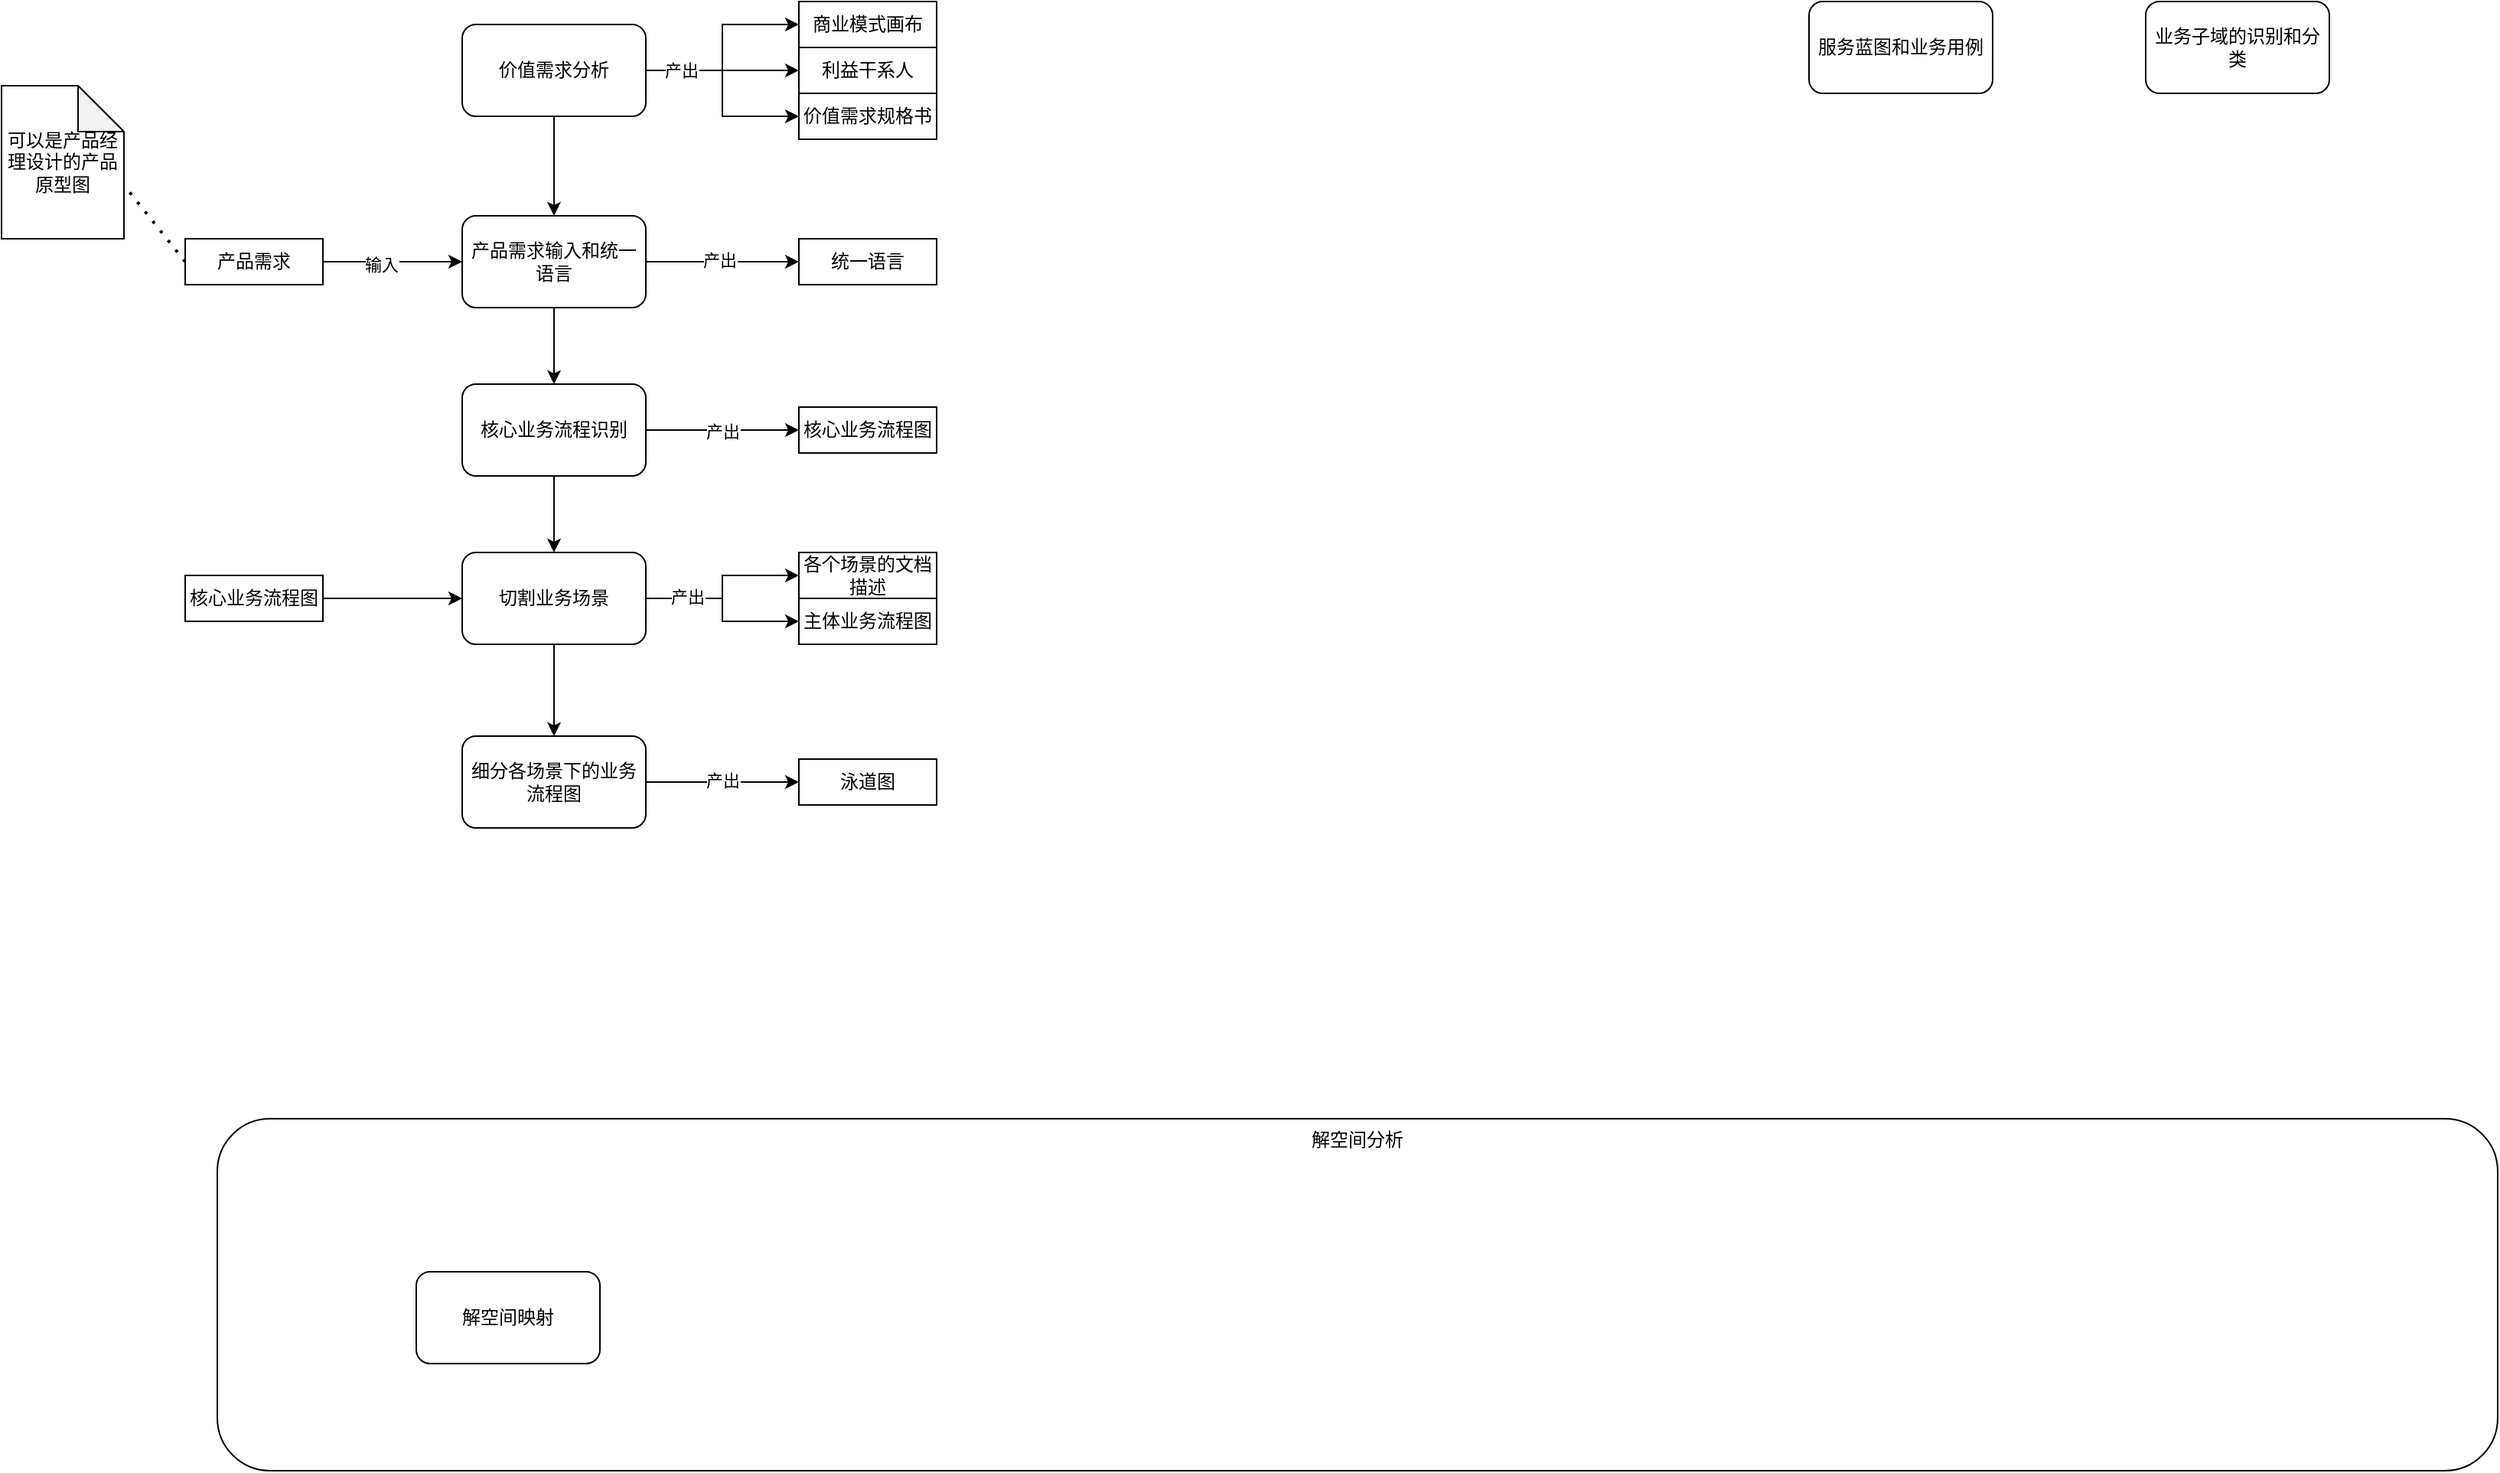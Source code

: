<mxfile version="24.0.3" type="github" pages="4">
  <diagram id="DaOKAF2P64NM8AzB5giu" name="整体工作流程">
    <mxGraphModel dx="3085" dy="761" grid="1" gridSize="10" guides="1" tooltips="1" connect="1" arrows="1" fold="1" page="1" pageScale="1" pageWidth="827" pageHeight="1169" math="0" shadow="0">
      <root>
        <mxCell id="0" />
        <mxCell id="1" parent="0" />
        <mxCell id="7ooDU0gzFNSbUYRDUWXN-2" value="解空间分析" style="rounded=1;whiteSpace=wrap;html=1;fillColor=none;verticalAlign=top;" vertex="1" parent="1">
          <mxGeometry x="-1330" y="1100" width="1490" height="230" as="geometry" />
        </mxCell>
        <mxCell id="4rqK88k5ho2fpKFqycjD-1" value="解空间映射" style="rounded=1;whiteSpace=wrap;html=1;" vertex="1" parent="1">
          <mxGeometry x="-1200" y="1200" width="120" height="60" as="geometry" />
        </mxCell>
        <mxCell id="zIGo5X-WbKCoztDtTSZ9-14" style="edgeStyle=orthogonalEdgeStyle;rounded=0;orthogonalLoop=1;jettySize=auto;html=1;exitX=1;exitY=0.5;exitDx=0;exitDy=0;entryX=0;entryY=0.5;entryDx=0;entryDy=0;" edge="1" parent="1" source="4rqK88k5ho2fpKFqycjD-3" target="zIGo5X-WbKCoztDtTSZ9-9">
          <mxGeometry relative="1" as="geometry" />
        </mxCell>
        <mxCell id="zIGo5X-WbKCoztDtTSZ9-15" style="edgeStyle=orthogonalEdgeStyle;rounded=0;orthogonalLoop=1;jettySize=auto;html=1;exitX=1;exitY=0.5;exitDx=0;exitDy=0;entryX=0;entryY=0.5;entryDx=0;entryDy=0;" edge="1" parent="1" source="4rqK88k5ho2fpKFqycjD-3" target="zIGo5X-WbKCoztDtTSZ9-11">
          <mxGeometry relative="1" as="geometry" />
        </mxCell>
        <mxCell id="zIGo5X-WbKCoztDtTSZ9-16" style="edgeStyle=orthogonalEdgeStyle;rounded=0;orthogonalLoop=1;jettySize=auto;html=1;exitX=1;exitY=0.5;exitDx=0;exitDy=0;entryX=0;entryY=0.5;entryDx=0;entryDy=0;" edge="1" parent="1" source="4rqK88k5ho2fpKFqycjD-3" target="zIGo5X-WbKCoztDtTSZ9-12">
          <mxGeometry relative="1" as="geometry" />
        </mxCell>
        <mxCell id="zIGo5X-WbKCoztDtTSZ9-25" value="产出" style="edgeLabel;html=1;align=center;verticalAlign=middle;resizable=0;points=[];" vertex="1" connectable="0" parent="zIGo5X-WbKCoztDtTSZ9-16">
          <mxGeometry x="-0.646" relative="1" as="geometry">
            <mxPoint as="offset" />
          </mxGeometry>
        </mxCell>
        <mxCell id="zIGo5X-WbKCoztDtTSZ9-23" value="" style="edgeStyle=orthogonalEdgeStyle;rounded=0;orthogonalLoop=1;jettySize=auto;html=1;" edge="1" parent="1" source="4rqK88k5ho2fpKFqycjD-3" target="4rqK88k5ho2fpKFqycjD-5">
          <mxGeometry relative="1" as="geometry" />
        </mxCell>
        <mxCell id="4rqK88k5ho2fpKFqycjD-3" value="价值需求分析" style="rounded=1;whiteSpace=wrap;html=1;" vertex="1" parent="1">
          <mxGeometry x="-1170" y="385" width="120" height="60" as="geometry" />
        </mxCell>
        <mxCell id="zIGo5X-WbKCoztDtTSZ9-22" value="" style="edgeStyle=orthogonalEdgeStyle;rounded=0;orthogonalLoop=1;jettySize=auto;html=1;" edge="1" parent="1" source="4rqK88k5ho2fpKFqycjD-5" target="zIGo5X-WbKCoztDtTSZ9-21">
          <mxGeometry relative="1" as="geometry" />
        </mxCell>
        <mxCell id="zIGo5X-WbKCoztDtTSZ9-31" value="产出" style="edgeLabel;html=1;align=center;verticalAlign=middle;resizable=0;points=[];" vertex="1" connectable="0" parent="zIGo5X-WbKCoztDtTSZ9-22">
          <mxGeometry x="-0.04" y="1" relative="1" as="geometry">
            <mxPoint as="offset" />
          </mxGeometry>
        </mxCell>
        <mxCell id="zIGo5X-WbKCoztDtTSZ9-24" value="" style="edgeStyle=orthogonalEdgeStyle;rounded=0;orthogonalLoop=1;jettySize=auto;html=1;" edge="1" parent="1" source="4rqK88k5ho2fpKFqycjD-5" target="4rqK88k5ho2fpKFqycjD-7">
          <mxGeometry relative="1" as="geometry" />
        </mxCell>
        <mxCell id="4rqK88k5ho2fpKFqycjD-5" value="产品需求输入和统一语言" style="rounded=1;whiteSpace=wrap;html=1;" vertex="1" parent="1">
          <mxGeometry x="-1170" y="510" width="120" height="60" as="geometry" />
        </mxCell>
        <mxCell id="zIGo5X-WbKCoztDtTSZ9-30" value="" style="edgeStyle=orthogonalEdgeStyle;rounded=0;orthogonalLoop=1;jettySize=auto;html=1;" edge="1" parent="1" source="4rqK88k5ho2fpKFqycjD-7" target="zIGo5X-WbKCoztDtTSZ9-27">
          <mxGeometry relative="1" as="geometry" />
        </mxCell>
        <mxCell id="zIGo5X-WbKCoztDtTSZ9-32" value="产出" style="edgeLabel;html=1;align=center;verticalAlign=middle;resizable=0;points=[];" vertex="1" connectable="0" parent="zIGo5X-WbKCoztDtTSZ9-30">
          <mxGeometry y="-1" relative="1" as="geometry">
            <mxPoint as="offset" />
          </mxGeometry>
        </mxCell>
        <mxCell id="zIGo5X-WbKCoztDtTSZ9-43" value="" style="edgeStyle=orthogonalEdgeStyle;rounded=0;orthogonalLoop=1;jettySize=auto;html=1;" edge="1" parent="1" source="4rqK88k5ho2fpKFqycjD-7" target="zIGo5X-WbKCoztDtTSZ9-29">
          <mxGeometry relative="1" as="geometry" />
        </mxCell>
        <mxCell id="4rqK88k5ho2fpKFqycjD-7" value="核心业务流程识别" style="rounded=1;whiteSpace=wrap;html=1;" vertex="1" parent="1">
          <mxGeometry x="-1170" y="620" width="120" height="60" as="geometry" />
        </mxCell>
        <mxCell id="zIGo5X-WbKCoztDtTSZ9-37" value="" style="edgeStyle=orthogonalEdgeStyle;rounded=0;orthogonalLoop=1;jettySize=auto;html=1;" edge="1" parent="1" source="4rqK88k5ho2fpKFqycjD-9" target="zIGo5X-WbKCoztDtTSZ9-36">
          <mxGeometry relative="1" as="geometry" />
        </mxCell>
        <mxCell id="zIGo5X-WbKCoztDtTSZ9-38" value="产出" style="edgeLabel;html=1;align=center;verticalAlign=middle;resizable=0;points=[];" vertex="1" connectable="0" parent="zIGo5X-WbKCoztDtTSZ9-37">
          <mxGeometry y="1" relative="1" as="geometry">
            <mxPoint as="offset" />
          </mxGeometry>
        </mxCell>
        <mxCell id="4rqK88k5ho2fpKFqycjD-9" value="细分各场景下的业务流程图" style="rounded=1;whiteSpace=wrap;html=1;" vertex="1" parent="1">
          <mxGeometry x="-1170" y="850" width="120" height="60" as="geometry" />
        </mxCell>
        <mxCell id="4rqK88k5ho2fpKFqycjD-11" value="服务蓝图和业务用例" style="rounded=1;whiteSpace=wrap;html=1;" vertex="1" parent="1">
          <mxGeometry x="-290" y="370" width="120" height="60" as="geometry" />
        </mxCell>
        <mxCell id="4rqK88k5ho2fpKFqycjD-12" value="业务子域的识别和分类" style="rounded=1;whiteSpace=wrap;html=1;" vertex="1" parent="1">
          <mxGeometry x="-70" y="370" width="120" height="60" as="geometry" />
        </mxCell>
        <mxCell id="zIGo5X-WbKCoztDtTSZ9-9" value="商业模式画布" style="rounded=0;whiteSpace=wrap;html=1;" vertex="1" parent="1">
          <mxGeometry x="-950" y="370" width="90" height="30" as="geometry" />
        </mxCell>
        <mxCell id="zIGo5X-WbKCoztDtTSZ9-11" value="利益干系人" style="rounded=0;whiteSpace=wrap;html=1;" vertex="1" parent="1">
          <mxGeometry x="-950" y="400" width="90" height="30" as="geometry" />
        </mxCell>
        <mxCell id="zIGo5X-WbKCoztDtTSZ9-12" value="价值需求规格书" style="rounded=0;whiteSpace=wrap;html=1;" vertex="1" parent="1">
          <mxGeometry x="-950" y="430" width="90" height="30" as="geometry" />
        </mxCell>
        <mxCell id="zIGo5X-WbKCoztDtTSZ9-20" style="edgeStyle=orthogonalEdgeStyle;rounded=0;orthogonalLoop=1;jettySize=auto;html=1;exitX=1;exitY=0.5;exitDx=0;exitDy=0;entryX=0;entryY=0.5;entryDx=0;entryDy=0;" edge="1" parent="1" source="zIGo5X-WbKCoztDtTSZ9-17" target="4rqK88k5ho2fpKFqycjD-5">
          <mxGeometry relative="1" as="geometry" />
        </mxCell>
        <mxCell id="zIGo5X-WbKCoztDtTSZ9-26" value="输入" style="edgeLabel;html=1;align=center;verticalAlign=middle;resizable=0;points=[];" vertex="1" connectable="0" parent="zIGo5X-WbKCoztDtTSZ9-20">
          <mxGeometry x="-0.16" y="-2" relative="1" as="geometry">
            <mxPoint as="offset" />
          </mxGeometry>
        </mxCell>
        <mxCell id="zIGo5X-WbKCoztDtTSZ9-17" value="产品需求" style="rounded=0;whiteSpace=wrap;html=1;" vertex="1" parent="1">
          <mxGeometry x="-1351" y="525" width="90" height="30" as="geometry" />
        </mxCell>
        <mxCell id="zIGo5X-WbKCoztDtTSZ9-18" value="可以是产品经理设计的产品原型图" style="shape=note;whiteSpace=wrap;html=1;backgroundOutline=1;darkOpacity=0.05;" vertex="1" parent="1">
          <mxGeometry x="-1471" y="425" width="80" height="100" as="geometry" />
        </mxCell>
        <mxCell id="zIGo5X-WbKCoztDtTSZ9-19" value="" style="endArrow=none;dashed=1;html=1;dashPattern=1 3;strokeWidth=2;rounded=0;exitX=0;exitY=0.5;exitDx=0;exitDy=0;entryX=0;entryY=0;entryDx=80;entryDy=65;entryPerimeter=0;" edge="1" parent="1" source="zIGo5X-WbKCoztDtTSZ9-17" target="zIGo5X-WbKCoztDtTSZ9-18">
          <mxGeometry width="50" height="50" relative="1" as="geometry">
            <mxPoint x="-901" y="570" as="sourcePoint" />
            <mxPoint x="-851" y="520" as="targetPoint" />
          </mxGeometry>
        </mxCell>
        <mxCell id="zIGo5X-WbKCoztDtTSZ9-21" value="统一语言" style="rounded=0;whiteSpace=wrap;html=1;" vertex="1" parent="1">
          <mxGeometry x="-950" y="525" width="90" height="30" as="geometry" />
        </mxCell>
        <mxCell id="zIGo5X-WbKCoztDtTSZ9-27" value="核心业务流程图" style="rounded=0;whiteSpace=wrap;html=1;" vertex="1" parent="1">
          <mxGeometry x="-950" y="635" width="90" height="30" as="geometry" />
        </mxCell>
        <mxCell id="zIGo5X-WbKCoztDtTSZ9-40" style="edgeStyle=orthogonalEdgeStyle;rounded=0;orthogonalLoop=1;jettySize=auto;html=1;exitX=1;exitY=0.5;exitDx=0;exitDy=0;" edge="1" parent="1" source="zIGo5X-WbKCoztDtTSZ9-29" target="zIGo5X-WbKCoztDtTSZ9-39">
          <mxGeometry relative="1" as="geometry" />
        </mxCell>
        <mxCell id="zIGo5X-WbKCoztDtTSZ9-41" style="edgeStyle=orthogonalEdgeStyle;rounded=0;orthogonalLoop=1;jettySize=auto;html=1;exitX=1;exitY=0.5;exitDx=0;exitDy=0;entryX=0;entryY=0.5;entryDx=0;entryDy=0;" edge="1" parent="1" source="zIGo5X-WbKCoztDtTSZ9-29" target="zIGo5X-WbKCoztDtTSZ9-33">
          <mxGeometry relative="1" as="geometry" />
        </mxCell>
        <mxCell id="zIGo5X-WbKCoztDtTSZ9-42" value="产出" style="edgeLabel;html=1;align=center;verticalAlign=middle;resizable=0;points=[];" vertex="1" connectable="0" parent="zIGo5X-WbKCoztDtTSZ9-41">
          <mxGeometry x="-0.53" y="1" relative="1" as="geometry">
            <mxPoint as="offset" />
          </mxGeometry>
        </mxCell>
        <mxCell id="zIGo5X-WbKCoztDtTSZ9-44" value="" style="edgeStyle=orthogonalEdgeStyle;rounded=0;orthogonalLoop=1;jettySize=auto;html=1;" edge="1" parent="1" source="zIGo5X-WbKCoztDtTSZ9-29" target="4rqK88k5ho2fpKFqycjD-9">
          <mxGeometry relative="1" as="geometry" />
        </mxCell>
        <mxCell id="zIGo5X-WbKCoztDtTSZ9-29" value="切割业务场景" style="rounded=1;whiteSpace=wrap;html=1;" vertex="1" parent="1">
          <mxGeometry x="-1170" y="730" width="120" height="60" as="geometry" />
        </mxCell>
        <mxCell id="zIGo5X-WbKCoztDtTSZ9-33" value="主体业务流程图" style="rounded=0;whiteSpace=wrap;html=1;" vertex="1" parent="1">
          <mxGeometry x="-950" y="760" width="90" height="30" as="geometry" />
        </mxCell>
        <mxCell id="zIGo5X-WbKCoztDtTSZ9-36" value="泳道图" style="rounded=0;whiteSpace=wrap;html=1;" vertex="1" parent="1">
          <mxGeometry x="-950" y="865" width="90" height="30" as="geometry" />
        </mxCell>
        <mxCell id="zIGo5X-WbKCoztDtTSZ9-39" value="各个场景的文档描述" style="rounded=0;whiteSpace=wrap;html=1;" vertex="1" parent="1">
          <mxGeometry x="-950" y="730" width="90" height="30" as="geometry" />
        </mxCell>
        <mxCell id="zIGo5X-WbKCoztDtTSZ9-46" value="" style="edgeStyle=orthogonalEdgeStyle;rounded=0;orthogonalLoop=1;jettySize=auto;html=1;" edge="1" parent="1" source="zIGo5X-WbKCoztDtTSZ9-45" target="zIGo5X-WbKCoztDtTSZ9-29">
          <mxGeometry relative="1" as="geometry" />
        </mxCell>
        <mxCell id="zIGo5X-WbKCoztDtTSZ9-45" value="核心业务流程图" style="rounded=0;whiteSpace=wrap;html=1;" vertex="1" parent="1">
          <mxGeometry x="-1351" y="745" width="90" height="30" as="geometry" />
        </mxCell>
      </root>
    </mxGraphModel>
  </diagram>
  <diagram id="SErr6NpG_LGxfTJQBRPE" name="价值需求分析">
    <mxGraphModel dx="1431" dy="761" grid="1" gridSize="10" guides="1" tooltips="1" connect="1" arrows="1" fold="1" page="1" pageScale="1" pageWidth="3300" pageHeight="4681" math="0" shadow="0">
      <root>
        <mxCell id="0" />
        <mxCell id="1" parent="0" />
        <mxCell id="4SD84hGySy3LTv97D7tM-1" value="" style="group" vertex="1" connectable="0" parent="1">
          <mxGeometry x="1630" y="140" width="650" height="450" as="geometry" />
        </mxCell>
        <mxCell id="zeEpGYYlEmbRYm3sEH9o-26" value="" style="group" vertex="1" connectable="0" parent="4SD84hGySy3LTv97D7tM-1">
          <mxGeometry width="130" height="323.077" as="geometry" />
        </mxCell>
        <mxCell id="zeEpGYYlEmbRYm3sEH9o-22" value="" style="rounded=0;whiteSpace=wrap;html=1;" vertex="1" parent="zeEpGYYlEmbRYm3sEH9o-26">
          <mxGeometry width="130" height="323.077" as="geometry" />
        </mxCell>
        <mxCell id="zeEpGYYlEmbRYm3sEH9o-23" value="8 重要伙伴" style="text;html=1;align=left;verticalAlign=top;whiteSpace=wrap;rounded=0;" vertex="1" parent="zeEpGYYlEmbRYm3sEH9o-26">
          <mxGeometry width="130" height="34.615" as="geometry" />
        </mxCell>
        <mxCell id="zeEpGYYlEmbRYm3sEH9o-25" value="服务中台&lt;div&gt;低代码开发平台&lt;/div&gt;" style="text;html=1;align=left;verticalAlign=top;whiteSpace=wrap;rounded=0;" vertex="1" parent="zeEpGYYlEmbRYm3sEH9o-26">
          <mxGeometry y="46.154" width="130" height="276.923" as="geometry" />
        </mxCell>
        <mxCell id="zeEpGYYlEmbRYm3sEH9o-28" value="" style="group" vertex="1" connectable="0" parent="4SD84hGySy3LTv97D7tM-1">
          <mxGeometry x="130" width="130" height="161.538" as="geometry" />
        </mxCell>
        <mxCell id="zeEpGYYlEmbRYm3sEH9o-29" value="" style="rounded=0;whiteSpace=wrap;html=1;" vertex="1" parent="zeEpGYYlEmbRYm3sEH9o-28">
          <mxGeometry width="130" height="161.538" as="geometry" />
        </mxCell>
        <mxCell id="zeEpGYYlEmbRYm3sEH9o-30" value="7 关键业务" style="text;html=1;align=left;verticalAlign=top;whiteSpace=wrap;rounded=0;" vertex="1" parent="zeEpGYYlEmbRYm3sEH9o-28">
          <mxGeometry width="130" height="34.615" as="geometry" />
        </mxCell>
        <mxCell id="zeEpGYYlEmbRYm3sEH9o-31" value="方便的进行业务系统的发布&lt;div&gt;进行一些简单的项目管理&lt;/div&gt;" style="text;html=1;align=left;verticalAlign=top;whiteSpace=wrap;rounded=0;" vertex="1" parent="zeEpGYYlEmbRYm3sEH9o-28">
          <mxGeometry y="37.278" width="130" height="124.26" as="geometry" />
        </mxCell>
        <mxCell id="zeEpGYYlEmbRYm3sEH9o-32" value="" style="group" vertex="1" connectable="0" parent="4SD84hGySy3LTv97D7tM-1">
          <mxGeometry x="520" width="130" height="323.077" as="geometry" />
        </mxCell>
        <mxCell id="zeEpGYYlEmbRYm3sEH9o-33" value="" style="rounded=0;whiteSpace=wrap;html=1;" vertex="1" parent="zeEpGYYlEmbRYm3sEH9o-32">
          <mxGeometry width="130" height="323.077" as="geometry" />
        </mxCell>
        <mxCell id="zeEpGYYlEmbRYm3sEH9o-34" value="1 客户细分" style="text;html=1;align=left;verticalAlign=top;whiteSpace=wrap;rounded=0;" vertex="1" parent="zeEpGYYlEmbRYm3sEH9o-32">
          <mxGeometry width="130" height="34.615" as="geometry" />
        </mxCell>
        <mxCell id="zeEpGYYlEmbRYm3sEH9o-35" value="各个高校使用低代码平台进行业务系统开发，并希望快速部署业务系统至运行环境的人员&lt;div&gt;&lt;br&gt;&lt;/div&gt;&lt;div&gt;公司内部使用低代码开发平台进行业务系统开发，并希望快速将业务系统部署至客户运行环境的人员&lt;/div&gt;" style="text;html=1;align=left;verticalAlign=top;whiteSpace=wrap;rounded=0;" vertex="1" parent="zeEpGYYlEmbRYm3sEH9o-32">
          <mxGeometry y="46.154" width="130" height="276.923" as="geometry" />
        </mxCell>
        <mxCell id="zeEpGYYlEmbRYm3sEH9o-36" value="" style="group" vertex="1" connectable="0" parent="4SD84hGySy3LTv97D7tM-1">
          <mxGeometry x="260" width="130" height="323.077" as="geometry" />
        </mxCell>
        <mxCell id="zeEpGYYlEmbRYm3sEH9o-37" value="" style="rounded=0;whiteSpace=wrap;html=1;" vertex="1" parent="zeEpGYYlEmbRYm3sEH9o-36">
          <mxGeometry width="130" height="323.077" as="geometry" />
        </mxCell>
        <mxCell id="zeEpGYYlEmbRYm3sEH9o-38" value="2 价值主张" style="text;html=1;align=left;verticalAlign=top;whiteSpace=wrap;rounded=0;" vertex="1" parent="zeEpGYYlEmbRYm3sEH9o-36">
          <mxGeometry width="130" height="34.615" as="geometry" />
        </mxCell>
        <mxCell id="zeEpGYYlEmbRYm3sEH9o-39" value="为业务系统部署人员打造一个方便的可持续部署平台" style="text;html=1;align=left;verticalAlign=top;whiteSpace=wrap;rounded=0;" vertex="1" parent="zeEpGYYlEmbRYm3sEH9o-36">
          <mxGeometry y="46.154" width="130" height="276.923" as="geometry" />
        </mxCell>
        <mxCell id="zeEpGYYlEmbRYm3sEH9o-40" value="" style="group" vertex="1" connectable="0" parent="4SD84hGySy3LTv97D7tM-1">
          <mxGeometry x="390" y="161.538" width="130" height="161.538" as="geometry" />
        </mxCell>
        <mxCell id="zeEpGYYlEmbRYm3sEH9o-41" value="" style="rounded=0;whiteSpace=wrap;html=1;" vertex="1" parent="zeEpGYYlEmbRYm3sEH9o-40">
          <mxGeometry width="130" height="161.538" as="geometry" />
        </mxCell>
        <mxCell id="zeEpGYYlEmbRYm3sEH9o-42" value="3 渠道通路" style="text;html=1;align=left;verticalAlign=top;whiteSpace=wrap;rounded=0;" vertex="1" parent="zeEpGYYlEmbRYm3sEH9o-40">
          <mxGeometry width="130" height="34.615" as="geometry" />
        </mxCell>
        <mxCell id="zeEpGYYlEmbRYm3sEH9o-43" value="&lt;div&gt;售前人员在客户现场进行演示、销售&lt;/div&gt;&lt;div&gt;作为公司的内部平台进行推广使用&lt;/div&gt;" style="text;html=1;align=left;verticalAlign=top;whiteSpace=wrap;rounded=0;" vertex="1" parent="zeEpGYYlEmbRYm3sEH9o-40">
          <mxGeometry y="40.385" width="130" height="121.154" as="geometry" />
        </mxCell>
        <mxCell id="zeEpGYYlEmbRYm3sEH9o-48" value="" style="group" vertex="1" connectable="0" parent="4SD84hGySy3LTv97D7tM-1">
          <mxGeometry x="390" width="130" height="161.538" as="geometry" />
        </mxCell>
        <mxCell id="zeEpGYYlEmbRYm3sEH9o-49" value="" style="rounded=0;whiteSpace=wrap;html=1;" vertex="1" parent="zeEpGYYlEmbRYm3sEH9o-48">
          <mxGeometry width="130" height="161.538" as="geometry" />
        </mxCell>
        <mxCell id="zeEpGYYlEmbRYm3sEH9o-50" value="4 客户关系" style="text;html=1;align=left;verticalAlign=top;whiteSpace=wrap;rounded=0;" vertex="1" parent="zeEpGYYlEmbRYm3sEH9o-48">
          <mxGeometry width="130" height="34.615" as="geometry" />
        </mxCell>
        <mxCell id="zeEpGYYlEmbRYm3sEH9o-51" value="售后服务支持" style="text;html=1;align=left;verticalAlign=top;whiteSpace=wrap;rounded=0;" vertex="1" parent="zeEpGYYlEmbRYm3sEH9o-48">
          <mxGeometry y="46.154" width="130" height="115.385" as="geometry" />
        </mxCell>
        <mxCell id="zeEpGYYlEmbRYm3sEH9o-52" value="" style="group" vertex="1" connectable="0" parent="4SD84hGySy3LTv97D7tM-1">
          <mxGeometry x="325" y="323.077" width="325" height="126.923" as="geometry" />
        </mxCell>
        <mxCell id="zeEpGYYlEmbRYm3sEH9o-53" value="" style="rounded=0;whiteSpace=wrap;html=1;" vertex="1" parent="zeEpGYYlEmbRYm3sEH9o-52">
          <mxGeometry width="325" height="126.923" as="geometry" />
        </mxCell>
        <mxCell id="zeEpGYYlEmbRYm3sEH9o-54" value="5 收益来源" style="text;html=1;align=left;verticalAlign=top;whiteSpace=wrap;rounded=0;" vertex="1" parent="zeEpGYYlEmbRYm3sEH9o-52">
          <mxGeometry width="325" height="34.615" as="geometry" />
        </mxCell>
        <mxCell id="zeEpGYYlEmbRYm3sEH9o-55" value="&lt;div&gt;客户购买软件所提供的服务&lt;/div&gt;&lt;div&gt;售后服务费&lt;/div&gt;" style="text;html=1;align=left;verticalAlign=top;whiteSpace=wrap;rounded=0;" vertex="1" parent="zeEpGYYlEmbRYm3sEH9o-52">
          <mxGeometry y="46.154" width="325" height="80.769" as="geometry" />
        </mxCell>
        <mxCell id="pgxpJHzPRDIW3-jlTZ3M-1" value="" style="group" vertex="1" connectable="0" parent="4SD84hGySy3LTv97D7tM-1">
          <mxGeometry x="130" y="161.538" width="130" height="161.538" as="geometry" />
        </mxCell>
        <mxCell id="pgxpJHzPRDIW3-jlTZ3M-2" value="" style="rounded=0;whiteSpace=wrap;html=1;" vertex="1" parent="pgxpJHzPRDIW3-jlTZ3M-1">
          <mxGeometry width="130" height="161.538" as="geometry" />
        </mxCell>
        <mxCell id="pgxpJHzPRDIW3-jlTZ3M-3" value="6 核心资源" style="text;html=1;align=left;verticalAlign=top;whiteSpace=wrap;rounded=0;" vertex="1" parent="pgxpJHzPRDIW3-jlTZ3M-1">
          <mxGeometry width="130" height="34.615" as="geometry" />
        </mxCell>
        <mxCell id="pgxpJHzPRDIW3-jlTZ3M-4" value="专业的管理者&lt;div&gt;敏捷的开发流程&lt;/div&gt;&lt;div&gt;优秀的开发人员&lt;/div&gt;" style="text;html=1;align=left;verticalAlign=top;whiteSpace=wrap;rounded=0;" vertex="1" parent="pgxpJHzPRDIW3-jlTZ3M-1">
          <mxGeometry y="46.154" width="130" height="115.385" as="geometry" />
        </mxCell>
        <mxCell id="pgxpJHzPRDIW3-jlTZ3M-6" value="" style="group" vertex="1" connectable="0" parent="4SD84hGySy3LTv97D7tM-1">
          <mxGeometry y="323.077" width="325" height="126.923" as="geometry" />
        </mxCell>
        <mxCell id="pgxpJHzPRDIW3-jlTZ3M-7" value="" style="rounded=0;whiteSpace=wrap;html=1;" vertex="1" parent="pgxpJHzPRDIW3-jlTZ3M-6">
          <mxGeometry width="325" height="126.923" as="geometry" />
        </mxCell>
        <mxCell id="pgxpJHzPRDIW3-jlTZ3M-8" value="9 成本结构" style="text;html=1;align=left;verticalAlign=top;whiteSpace=wrap;rounded=0;" vertex="1" parent="pgxpJHzPRDIW3-jlTZ3M-6">
          <mxGeometry width="325" height="34.615" as="geometry" />
        </mxCell>
        <mxCell id="pgxpJHzPRDIW3-jlTZ3M-9" value="人力费用&lt;div&gt;客户关系维护费用&lt;/div&gt;&lt;div&gt;硬件设施费用&lt;/div&gt;&lt;div&gt;&lt;br&gt;&lt;/div&gt;" style="text;html=1;align=left;verticalAlign=top;whiteSpace=wrap;rounded=0;" vertex="1" parent="pgxpJHzPRDIW3-jlTZ3M-6">
          <mxGeometry y="46.154" width="325" height="80.769" as="geometry" />
        </mxCell>
      </root>
    </mxGraphModel>
  </diagram>
  <diagram id="bnOlcWFqKYW7avZ2D6Il" name="核心业务流程">
    <mxGraphModel dx="1431" dy="761" grid="1" gridSize="10" guides="1" tooltips="1" connect="1" arrows="1" fold="1" page="1" pageScale="1" pageWidth="3300" pageHeight="4681" math="0" shadow="0">
      <root>
        <mxCell id="0" />
        <mxCell id="1" parent="0" />
      </root>
    </mxGraphModel>
  </diagram>
  <diagram name="领域建模" id="hsVFEAZQAEEvjb_Sa2gN">
    <mxGraphModel dx="2258" dy="1930" grid="1" gridSize="10" guides="1" tooltips="1" connect="1" arrows="1" fold="1" page="1" pageScale="1" pageWidth="827" pageHeight="1169" math="0" shadow="0">
      <root>
        <mxCell id="0" />
        <mxCell id="1" parent="0" />
        <mxCell id="-UBgynzwQVij8Gu3h8DZ-1" value="软件管理" style="shape=folder;fontStyle=1;tabWidth=110;tabHeight=30;tabPosition=left;html=1;boundedLbl=1;labelInHeader=1;container=1;collapsible=0;recursiveResize=0;whiteSpace=wrap;fillColor=none;movable=1;resizable=1;rotatable=1;deletable=1;editable=1;locked=0;connectable=1;strokeColor=#000000;align=center;" vertex="1" parent="1">
          <mxGeometry x="650" y="-720" width="761" height="650" as="geometry" />
        </mxCell>
        <mxCell id="-UBgynzwQVij8Gu3h8DZ-2" value="{&lt;br&gt;&amp;nbsp; 子系统不能成为父系统&lt;br&gt;&amp;nbsp; 父系统不能是已停用状态&lt;br&gt;&amp;nbsp; 没有父系统的系统其本身则为主分支&lt;br&gt;&amp;nbsp; 被添加的应用必须没有从属的系统&lt;br&gt;}" style="shape=note2;boundedLbl=1;whiteSpace=wrap;html=1;size=25;verticalAlign=top;align=left;fillColor=#e3c800;strokeColor=#B09500;fontColor=#000000;" vertex="1" parent="-UBgynzwQVij8Gu3h8DZ-1">
          <mxGeometry x="370" y="50" width="160" height="180" as="geometry" />
        </mxCell>
        <mxCell id="-UBgynzwQVij8Gu3h8DZ-3" value="&lt;p style=&quot;margin:0px;margin-top:4px;text-align:center;&quot;&gt;&lt;b&gt;软件系统&lt;/b&gt;&lt;/p&gt;&lt;hr size=&quot;1&quot;&gt;&lt;div style=&quot;height:2px;&quot;&gt;&lt;br&gt;&lt;/div&gt;" style="verticalAlign=top;align=left;overflow=fill;fontSize=12;fontFamily=Helvetica;html=1;whiteSpace=wrap;" vertex="1" parent="-UBgynzwQVij8Gu3h8DZ-1">
          <mxGeometry x="141" y="225" width="140" height="125" as="geometry" />
        </mxCell>
        <mxCell id="-UBgynzwQVij8Gu3h8DZ-4" value="" style="endArrow=none;startArrow=none;endFill=0;startFill=0;endSize=8;html=1;verticalAlign=bottom;dashed=1;labelBackgroundColor=none;dashPattern=10 10;rounded=0;exitX=0;exitY=0.5;exitDx=0;exitDy=0;exitPerimeter=0;entryX=0.5;entryY=0;entryDx=0;entryDy=0;" edge="1" parent="-UBgynzwQVij8Gu3h8DZ-1" source="-UBgynzwQVij8Gu3h8DZ-2" target="-UBgynzwQVij8Gu3h8DZ-3">
          <mxGeometry width="160" relative="1" as="geometry">
            <mxPoint x="223" y="570" as="sourcePoint" />
            <mxPoint x="281" y="570" as="targetPoint" />
          </mxGeometry>
        </mxCell>
        <mxCell id="-UBgynzwQVij8Gu3h8DZ-5" value="&lt;p style=&quot;margin:0px;margin-top:4px;text-align:center;&quot;&gt;&lt;b&gt;软件系统状态&lt;/b&gt;&lt;/p&gt;&lt;hr size=&quot;1&quot;&gt;&lt;div style=&quot;height:2px;&quot;&gt;&lt;/div&gt;" style="verticalAlign=top;align=left;overflow=fill;fontSize=12;fontFamily=Helvetica;html=1;whiteSpace=wrap;" vertex="1" parent="-UBgynzwQVij8Gu3h8DZ-1">
          <mxGeometry x="400" y="320" width="140" height="60" as="geometry" />
        </mxCell>
        <mxCell id="-UBgynzwQVij8Gu3h8DZ-6" value="" style="endArrow=none;html=1;edgeStyle=orthogonalEdgeStyle;rounded=0;exitX=1;exitY=0.75;exitDx=0;exitDy=0;entryX=0;entryY=0.5;entryDx=0;entryDy=0;" edge="1" parent="-UBgynzwQVij8Gu3h8DZ-1" source="-UBgynzwQVij8Gu3h8DZ-3" target="-UBgynzwQVij8Gu3h8DZ-5">
          <mxGeometry relative="1" as="geometry">
            <mxPoint x="605.5" y="679" as="sourcePoint" />
            <mxPoint x="1165.5" y="679" as="targetPoint" />
          </mxGeometry>
        </mxCell>
        <mxCell id="-UBgynzwQVij8Gu3h8DZ-7" value="0...*" style="edgeLabel;resizable=0;html=1;align=left;verticalAlign=bottom;" connectable="0" vertex="1" parent="-UBgynzwQVij8Gu3h8DZ-6">
          <mxGeometry x="-1" relative="1" as="geometry">
            <mxPoint x="4" as="offset" />
          </mxGeometry>
        </mxCell>
        <mxCell id="-UBgynzwQVij8Gu3h8DZ-8" value="1...1" style="edgeLabel;resizable=0;html=1;align=right;verticalAlign=bottom;" connectable="0" vertex="1" parent="-UBgynzwQVij8Gu3h8DZ-6">
          <mxGeometry x="1" relative="1" as="geometry">
            <mxPoint x="-6" as="offset" />
          </mxGeometry>
        </mxCell>
        <mxCell id="-UBgynzwQVij8Gu3h8DZ-9" value="- 未发布&lt;br&gt;- 已发布&lt;br&gt;- 变更中&lt;br&gt;- 已停用" style="shape=note2;boundedLbl=1;whiteSpace=wrap;html=1;size=25;verticalAlign=top;align=left;fillColor=#fad7ac;strokeColor=#b46504;" vertex="1" parent="-UBgynzwQVij8Gu3h8DZ-1">
          <mxGeometry x="600" y="370" width="120" height="110" as="geometry" />
        </mxCell>
        <mxCell id="-UBgynzwQVij8Gu3h8DZ-10" value="" style="endArrow=none;startArrow=none;endFill=0;startFill=0;endSize=8;html=1;verticalAlign=bottom;dashed=1;labelBackgroundColor=none;dashPattern=10 10;rounded=0;exitX=0;exitY=0;exitDx=0;exitDy=0;exitPerimeter=0;entryX=1;entryY=0.25;entryDx=0;entryDy=0;" edge="1" parent="-UBgynzwQVij8Gu3h8DZ-1" source="-UBgynzwQVij8Gu3h8DZ-9" target="-UBgynzwQVij8Gu3h8DZ-5">
          <mxGeometry width="160" relative="1" as="geometry">
            <mxPoint x="5" y="692" as="sourcePoint" />
            <mxPoint x="77" y="644" as="targetPoint" />
          </mxGeometry>
        </mxCell>
        <mxCell id="-UBgynzwQVij8Gu3h8DZ-11" value="系统名称" style="text;html=1;strokeColor=none;fillColor=none;align=left;verticalAlign=middle;whiteSpace=wrap;rounded=0;" vertex="1" parent="-UBgynzwQVij8Gu3h8DZ-1">
          <mxGeometry x="142" y="252" width="139" height="26" as="geometry" />
        </mxCell>
        <mxCell id="-UBgynzwQVij8Gu3h8DZ-12" value="父系统" style="text;html=1;strokeColor=none;fillColor=none;align=left;verticalAlign=middle;whiteSpace=wrap;rounded=0;" vertex="1" parent="-UBgynzwQVij8Gu3h8DZ-1">
          <mxGeometry x="142" y="279" width="139" height="26" as="geometry" />
        </mxCell>
        <mxCell id="-UBgynzwQVij8Gu3h8DZ-13" value="目标环境" style="text;html=1;strokeColor=none;fillColor=none;align=left;verticalAlign=middle;whiteSpace=wrap;rounded=0;" vertex="1" parent="-UBgynzwQVij8Gu3h8DZ-1">
          <mxGeometry x="142" y="305" width="139" height="26" as="geometry" />
        </mxCell>
        <mxCell id="-UBgynzwQVij8Gu3h8DZ-14" value="" style="endArrow=none;html=1;edgeStyle=orthogonalEdgeStyle;rounded=0;entryX=0.5;entryY=1;entryDx=0;entryDy=0;exitX=0.5;exitY=0;exitDx=0;exitDy=0;" edge="1" parent="-UBgynzwQVij8Gu3h8DZ-1" source="-UBgynzwQVij8Gu3h8DZ-17" target="-UBgynzwQVij8Gu3h8DZ-3">
          <mxGeometry relative="1" as="geometry">
            <mxPoint x="214" y="986" as="sourcePoint" />
            <mxPoint x="141" y="460" as="targetPoint" />
            <Array as="points">
              <mxPoint x="206" y="350" />
            </Array>
          </mxGeometry>
        </mxCell>
        <mxCell id="-UBgynzwQVij8Gu3h8DZ-15" value="0...1" style="edgeLabel;resizable=0;html=1;align=right;verticalAlign=bottom;" connectable="0" vertex="1" parent="-UBgynzwQVij8Gu3h8DZ-14">
          <mxGeometry x="1" relative="1" as="geometry">
            <mxPoint x="24" y="22" as="offset" />
          </mxGeometry>
        </mxCell>
        <mxCell id="-UBgynzwQVij8Gu3h8DZ-16" value="0...*" style="edgeLabel;html=1;align=center;verticalAlign=middle;resizable=0;points=[];" vertex="1" connectable="0" parent="-UBgynzwQVij8Gu3h8DZ-14">
          <mxGeometry x="-0.927" y="-2" relative="1" as="geometry">
            <mxPoint x="15" y="-9" as="offset" />
          </mxGeometry>
        </mxCell>
        <mxCell id="-UBgynzwQVij8Gu3h8DZ-17" value="&lt;p style=&quot;margin:0px;margin-top:4px;text-align:center;&quot;&gt;&lt;b style=&quot;background-color: initial;&quot;&gt;应用&lt;/b&gt;&lt;br&gt;&lt;/p&gt;&lt;hr size=&quot;1&quot;&gt;&lt;div style=&quot;height:2px;&quot;&gt;&lt;/div&gt;" style="verticalAlign=top;align=left;overflow=fill;fontSize=12;fontFamily=Helvetica;html=1;whiteSpace=wrap;" vertex="1" parent="-UBgynzwQVij8Gu3h8DZ-1">
          <mxGeometry x="141" y="430" width="130" height="68" as="geometry" />
        </mxCell>
        <mxCell id="-UBgynzwQVij8Gu3h8DZ-18" value="{&lt;br&gt;&lt;div&gt;&amp;nbsp; 应用不可重复添加&lt;/div&gt;&lt;div&gt;}&lt;/div&gt;" style="shape=note2;boundedLbl=1;whiteSpace=wrap;html=1;size=25;verticalAlign=top;align=left;fillColor=#e3c800;strokeColor=#B09500;fontColor=#000000;" vertex="1" parent="-UBgynzwQVij8Gu3h8DZ-1">
          <mxGeometry x="380" y="470" width="160" height="100" as="geometry" />
        </mxCell>
        <mxCell id="-UBgynzwQVij8Gu3h8DZ-19" value="" style="endArrow=none;startArrow=none;endFill=0;startFill=0;endSize=8;html=1;verticalAlign=bottom;dashed=1;labelBackgroundColor=none;dashPattern=10 10;rounded=0;exitX=1;exitY=0.625;exitDx=0;exitDy=0;exitPerimeter=0;entryX=0.01;entryY=0.228;entryDx=0;entryDy=0;entryPerimeter=0;" edge="1" parent="-UBgynzwQVij8Gu3h8DZ-1" source="-UBgynzwQVij8Gu3h8DZ-17" target="-UBgynzwQVij8Gu3h8DZ-18">
          <mxGeometry width="160" relative="1" as="geometry">
            <mxPoint x="310" y="510" as="sourcePoint" />
            <mxPoint x="438" y="603" as="targetPoint" />
          </mxGeometry>
        </mxCell>
        <mxCell id="-UBgynzwQVij8Gu3h8DZ-20" value="目标环境管理" style="shape=folder;fontStyle=1;tabWidth=110;tabHeight=30;tabPosition=left;html=1;boundedLbl=1;labelInHeader=1;container=1;collapsible=0;recursiveResize=0;whiteSpace=wrap;fillColor=none;movable=1;resizable=1;rotatable=1;deletable=1;editable=1;locked=0;connectable=1;strokeColor=#000000;fontColor=#000000;" vertex="1" parent="1">
          <mxGeometry x="2500" y="-20" width="610" height="790" as="geometry" />
        </mxCell>
        <mxCell id="-UBgynzwQVij8Gu3h8DZ-21" value="应用管理" style="shape=folder;fontStyle=1;tabWidth=110;tabHeight=30;tabPosition=left;html=1;boundedLbl=1;labelInHeader=1;container=1;collapsible=0;recursiveResize=0;whiteSpace=wrap;fillColor=none;movable=1;resizable=1;rotatable=1;deletable=1;editable=1;locked=0;connectable=1;strokeColor=#000000;fontColor=#000000;" vertex="1" parent="1">
          <mxGeometry x="650" y="-51" width="760" height="821" as="geometry" />
        </mxCell>
        <mxCell id="-UBgynzwQVij8Gu3h8DZ-22" value="&lt;p style=&quot;margin:0px;margin-top:4px;text-align:center;&quot;&gt;&lt;b&gt;制品&lt;/b&gt;&lt;/p&gt;&lt;hr size=&quot;1&quot;&gt;&lt;div style=&quot;height:2px;&quot;&gt;&lt;/div&gt;" style="verticalAlign=top;align=left;overflow=fill;fontSize=12;fontFamily=Helvetica;html=1;whiteSpace=wrap;" vertex="1" parent="-UBgynzwQVij8Gu3h8DZ-21">
          <mxGeometry x="200" y="536" width="140" height="60" as="geometry" />
        </mxCell>
        <mxCell id="-UBgynzwQVij8Gu3h8DZ-23" value="{&lt;br&gt;&amp;nbsp; 子应用不能成为父应用&lt;div&gt;&amp;nbsp; 子应用只能有一个父应用&lt;br&gt;&amp;nbsp; 创建应用的时候，同时也要将中台的应用创建出来，并能够将应用的菜单配置出来&lt;br&gt;}&lt;/div&gt;" style="shape=note2;boundedLbl=1;whiteSpace=wrap;html=1;size=25;verticalAlign=top;align=left;fillColor=#e3c800;strokeColor=#B09500;fontColor=#000000;" vertex="1" parent="-UBgynzwQVij8Gu3h8DZ-21">
          <mxGeometry x="431" y="521" width="160" height="150" as="geometry" />
        </mxCell>
        <mxCell id="-UBgynzwQVij8Gu3h8DZ-24" value="灵捷品台集成了中台的能力，但是中台和灵捷平台应该独立的进行演化，不能进行业务概念的耦合。&lt;div&gt;与中台中的应用，一一对应，在创建本平台的应用的时候，也要把中台中的应用创建出来，并且把该应用的菜单配置好&lt;/div&gt;" style="shape=note2;boundedLbl=1;whiteSpace=wrap;html=1;size=25;verticalAlign=top;align=left;fillColor=#fad7ac;strokeColor=#b46504;" vertex="1" parent="-UBgynzwQVij8Gu3h8DZ-21">
          <mxGeometry x="90" y="81" width="160" height="216" as="geometry" />
        </mxCell>
        <mxCell id="-UBgynzwQVij8Gu3h8DZ-25" value="子应用&lt;div&gt;子分支&lt;/div&gt;" style="edgeLabel;resizable=0;html=1;align=left;verticalAlign=bottom;" connectable="0" vertex="1" parent="-UBgynzwQVij8Gu3h8DZ-21">
          <mxGeometry x="340" y="457" as="geometry" />
        </mxCell>
        <mxCell id="-UBgynzwQVij8Gu3h8DZ-26" value="发布管理" style="shape=folder;fontStyle=1;tabWidth=110;tabHeight=30;tabPosition=left;html=1;boundedLbl=1;labelInHeader=1;container=1;collapsible=0;recursiveResize=0;whiteSpace=wrap;fillColor=none;movable=1;resizable=1;rotatable=1;deletable=1;editable=1;locked=0;connectable=1;strokeColor=#000000;fontColor=#000000;" vertex="1" parent="1">
          <mxGeometry x="1510" y="-30" width="884" height="800" as="geometry" />
        </mxCell>
        <mxCell id="-UBgynzwQVij8Gu3h8DZ-27" value="{&lt;br&gt;&amp;nbsp; 正在执行中的发布，不能再次执行&lt;br&gt;}" style="shape=note2;boundedLbl=1;whiteSpace=wrap;html=1;size=25;verticalAlign=top;align=left;fillColor=#e3c800;strokeColor=#B09500;fontColor=#000000;" vertex="1" parent="-UBgynzwQVij8Gu3h8DZ-26">
          <mxGeometry x="660" y="190" width="160" height="102" as="geometry" />
        </mxCell>
        <mxCell id="-UBgynzwQVij8Gu3h8DZ-28" value="{&lt;br&gt;&amp;nbsp; 已发布不可删除&lt;br&gt;&amp;nbsp; 中间件任务已发布不可删除、不可编辑&lt;br&gt;&amp;nbsp; 应用任务已发布后只能变更版本&lt;br&gt;}" style="shape=note2;boundedLbl=1;whiteSpace=wrap;html=1;size=25;verticalAlign=top;align=left;fillColor=#e3c800;strokeColor=#B09500;fontColor=#000000;" vertex="1" parent="-UBgynzwQVij8Gu3h8DZ-26">
          <mxGeometry x="350" y="430" width="160" height="156" as="geometry" />
        </mxCell>
        <mxCell id="-UBgynzwQVij8Gu3h8DZ-29" value="agent要单独部署，并拆分模块" style="shape=note2;boundedLbl=1;whiteSpace=wrap;html=1;size=25;verticalAlign=top;align=left;fillColor=#fad7ac;strokeColor=#b46504;" vertex="1" parent="-UBgynzwQVij8Gu3h8DZ-26">
          <mxGeometry x="240" y="640" width="120" height="90" as="geometry" />
        </mxCell>
        <mxCell id="-UBgynzwQVij8Gu3h8DZ-30" value="用户管理" style="shape=folder;fontStyle=1;tabWidth=110;tabHeight=30;tabPosition=left;html=1;boundedLbl=1;labelInHeader=1;container=1;collapsible=0;recursiveResize=0;whiteSpace=wrap;fillColor=none;movable=1;resizable=1;rotatable=1;deletable=1;editable=1;locked=0;connectable=1;strokeColor=#000000;fontColor=#000000;" vertex="1" parent="1">
          <mxGeometry x="-410" y="-590" width="810" height="455" as="geometry" />
        </mxCell>
        <mxCell id="-UBgynzwQVij8Gu3h8DZ-31" value="&lt;p style=&quot;margin:0px;margin-top:4px;text-align:center;&quot;&gt;&lt;b&gt;用户&lt;/b&gt;&lt;/p&gt;&lt;hr size=&quot;1&quot;&gt;&lt;div style=&quot;height:2px;&quot;&gt;&lt;/div&gt;" style="verticalAlign=top;align=left;overflow=fill;fontSize=12;fontFamily=Helvetica;html=1;whiteSpace=wrap;" vertex="1" parent="-UBgynzwQVij8Gu3h8DZ-30">
          <mxGeometry x="240" y="150" width="140" height="60" as="geometry" />
        </mxCell>
        <mxCell id="-UBgynzwQVij8Gu3h8DZ-32" value="项目管理" style="shape=folder;fontStyle=1;tabWidth=110;tabHeight=30;tabPosition=left;html=1;boundedLbl=1;labelInHeader=1;container=1;collapsible=0;recursiveResize=0;whiteSpace=wrap;fillColor=none;movable=1;resizable=1;rotatable=1;deletable=1;editable=1;locked=0;connectable=1;strokeColor=#000000;fontColor=#000000;" vertex="1" parent="1">
          <mxGeometry x="-410" y="-81" width="810" height="961" as="geometry" />
        </mxCell>
        <mxCell id="-UBgynzwQVij8Gu3h8DZ-33" value="{&lt;br&gt;&amp;nbsp; 项目必须有且只有一个项目经理&lt;div&gt;&amp;nbsp; 项目的开始时间不能大于结束时间&lt;br&gt;}&lt;/div&gt;" style="shape=note2;boundedLbl=1;whiteSpace=wrap;html=1;size=25;verticalAlign=top;align=left;fillColor=#e3c800;strokeColor=#B09500;fontColor=#000000;" vertex="1" parent="-UBgynzwQVij8Gu3h8DZ-32">
          <mxGeometry x="250" y="400" width="170" height="120" as="geometry" />
        </mxCell>
        <mxCell id="-UBgynzwQVij8Gu3h8DZ-34" value="&lt;p style=&quot;margin:0px;margin-top:4px;text-align:center;&quot;&gt;&lt;b&gt;制品&lt;/b&gt;&lt;/p&gt;&lt;hr size=&quot;1&quot;&gt;&lt;div style=&quot;height:2px;&quot;&gt;&lt;/div&gt;" style="verticalAlign=top;align=left;overflow=fill;fontSize=12;fontFamily=Helvetica;html=1;whiteSpace=wrap;" vertex="1" parent="-UBgynzwQVij8Gu3h8DZ-32">
          <mxGeometry x="640" y="581" width="140" height="60" as="geometry" />
        </mxCell>
        <mxCell id="-UBgynzwQVij8Gu3h8DZ-35" value="&lt;p style=&quot;margin:0px;margin-top:4px;text-align:center;&quot;&gt;&lt;b&gt;需求&lt;/b&gt;&lt;/p&gt;&lt;hr size=&quot;1&quot;&gt;&lt;div style=&quot;height:2px;&quot;&gt;&lt;/div&gt;" style="verticalAlign=top;align=left;overflow=fill;fontSize=12;fontFamily=Helvetica;html=1;whiteSpace=wrap;" vertex="1" parent="-UBgynzwQVij8Gu3h8DZ-32">
          <mxGeometry x="330" y="581" width="140" height="60" as="geometry" />
        </mxCell>
        <mxCell id="-UBgynzwQVij8Gu3h8DZ-36" value="" style="endArrow=none;html=1;edgeStyle=orthogonalEdgeStyle;rounded=0;exitX=1;exitY=0.75;exitDx=0;exitDy=0;entryX=0;entryY=0.75;entryDx=0;entryDy=0;entryPerimeter=0;" edge="1" parent="-UBgynzwQVij8Gu3h8DZ-32" source="-UBgynzwQVij8Gu3h8DZ-35" target="-UBgynzwQVij8Gu3h8DZ-34">
          <mxGeometry relative="1" as="geometry">
            <mxPoint x="605" y="490" as="sourcePoint" />
            <mxPoint x="653" y="605" as="targetPoint" />
          </mxGeometry>
        </mxCell>
        <mxCell id="-UBgynzwQVij8Gu3h8DZ-37" value="0..1" style="edgeLabel;resizable=0;html=1;align=right;verticalAlign=bottom;" connectable="0" vertex="1" parent="-UBgynzwQVij8Gu3h8DZ-36">
          <mxGeometry x="1" relative="1" as="geometry">
            <mxPoint x="-5" as="offset" />
          </mxGeometry>
        </mxCell>
        <mxCell id="-UBgynzwQVij8Gu3h8DZ-38" value="0...*" style="edgeLabel;html=1;align=center;verticalAlign=middle;resizable=0;points=[];" vertex="1" connectable="0" parent="-UBgynzwQVij8Gu3h8DZ-36">
          <mxGeometry x="-0.842" y="1" relative="1" as="geometry">
            <mxPoint x="-2" y="-9" as="offset" />
          </mxGeometry>
        </mxCell>
        <mxCell id="-UBgynzwQVij8Gu3h8DZ-39" value="&lt;div&gt;&amp;lt;&amp;lt;value&amp;gt;&amp;gt;&lt;/div&gt;&amp;lt;&amp;lt;enumeration&amp;gt;&amp;gt;&lt;br&gt;&lt;b&gt;项目类型&lt;/b&gt;" style="swimlane;fontStyle=0;align=center;verticalAlign=top;childLayout=stackLayout;horizontal=1;startSize=59;horizontalStack=0;resizeParent=1;resizeParentMax=0;resizeLast=0;collapsible=0;marginBottom=0;html=1;whiteSpace=wrap;" vertex="1" parent="-UBgynzwQVij8Gu3h8DZ-32">
          <mxGeometry x="130" y="211" width="140" height="120" as="geometry" />
        </mxCell>
        <mxCell id="-UBgynzwQVij8Gu3h8DZ-40" value="低代码&lt;div&gt;前台工程&lt;/div&gt;&lt;div&gt;&lt;br&gt;&lt;/div&gt;" style="text;html=1;strokeColor=none;fillColor=none;align=left;verticalAlign=middle;spacingLeft=4;spacingRight=4;overflow=hidden;rotatable=0;points=[[0,0.5],[1,0.5]];portConstraint=eastwest;whiteSpace=wrap;" vertex="1" parent="-UBgynzwQVij8Gu3h8DZ-39">
          <mxGeometry y="59" width="140" height="61" as="geometry" />
        </mxCell>
        <mxCell id="-UBgynzwQVij8Gu3h8DZ-41" value="&lt;div&gt;&amp;lt;&amp;lt;value&amp;gt;&amp;gt;&lt;/div&gt;&amp;lt;&amp;lt;enumeration&amp;gt;&amp;gt;&lt;br&gt;&lt;b&gt;项目状态&lt;/b&gt;" style="swimlane;fontStyle=0;align=center;verticalAlign=top;childLayout=stackLayout;horizontal=1;startSize=59;horizontalStack=0;resizeParent=1;resizeParentMax=0;resizeLast=0;collapsible=0;marginBottom=0;html=1;whiteSpace=wrap;" vertex="1" parent="-UBgynzwQVij8Gu3h8DZ-32">
          <mxGeometry x="300" y="211" width="140" height="120" as="geometry" />
        </mxCell>
        <mxCell id="-UBgynzwQVij8Gu3h8DZ-42" value="&lt;div&gt;- 进行中&lt;br&gt;- 已关闭&lt;br&gt;- 挂起&lt;br&gt;- 未启动&lt;br&gt;&lt;/div&gt;" style="text;html=1;strokeColor=none;fillColor=none;align=left;verticalAlign=middle;spacingLeft=4;spacingRight=4;overflow=hidden;rotatable=0;points=[[0,0.5],[1,0.5]];portConstraint=eastwest;whiteSpace=wrap;" vertex="1" parent="-UBgynzwQVij8Gu3h8DZ-41">
          <mxGeometry y="59" width="140" height="61" as="geometry" />
        </mxCell>
        <mxCell id="-UBgynzwQVij8Gu3h8DZ-43" value="{&lt;br&gt;&amp;nbsp; 制品的名称+版本号&lt;span style=&quot;background-color: initial;&quot;&gt;不可重复&lt;/span&gt;&lt;div&gt;&amp;nbsp; 已经被添加到应用当中的制品不可被删除&lt;/div&gt;&lt;div&gt;&amp;nbsp; 制品的包，要存储在指定的目录下，例如agileleap/usims/dorms/1.0.json&lt;/div&gt;&lt;div&gt;&amp;nbsp; &amp;nbsp;发行包不可修改&lt;/div&gt;&lt;div&gt;&amp;nbsp; &amp;nbsp;名称和版本号不可修改&lt;/div&gt;&lt;div&gt;&amp;nbsp; &amp;nbsp;打包时间不可修改&lt;br&gt;}&lt;/div&gt;" style="shape=note2;boundedLbl=1;whiteSpace=wrap;html=1;size=25;verticalAlign=top;align=left;fillColor=#e3c800;strokeColor=#B09500;fontColor=#000000;" vertex="1" parent="-UBgynzwQVij8Gu3h8DZ-32">
          <mxGeometry x="590" y="691" width="170" height="230" as="geometry" />
        </mxCell>
        <mxCell id="-UBgynzwQVij8Gu3h8DZ-44" value="" style="endArrow=none;startArrow=none;endFill=0;startFill=0;endSize=8;html=1;verticalAlign=bottom;dashed=1;labelBackgroundColor=none;dashPattern=10 10;rounded=0;exitX=0.25;exitY=1;exitDx=0;exitDy=0;entryX=0.5;entryY=0;entryDx=0;entryDy=0;entryPerimeter=0;" edge="1" parent="-UBgynzwQVij8Gu3h8DZ-32" source="-UBgynzwQVij8Gu3h8DZ-34" target="-UBgynzwQVij8Gu3h8DZ-43">
          <mxGeometry width="160" relative="1" as="geometry">
            <mxPoint x="965" y="1251" as="sourcePoint" />
            <mxPoint x="925" y="1281" as="targetPoint" />
          </mxGeometry>
        </mxCell>
        <mxCell id="-UBgynzwQVij8Gu3h8DZ-45" value="制品当中存在菜单相关信息" style="shape=note2;boundedLbl=1;whiteSpace=wrap;html=1;size=25;verticalAlign=top;align=left;fillColor=#fad7ac;strokeColor=#b46504;" vertex="1" parent="-UBgynzwQVij8Gu3h8DZ-32">
          <mxGeometry x="260" y="701" width="160" height="80" as="geometry" />
        </mxCell>
        <mxCell id="-UBgynzwQVij8Gu3h8DZ-46" value="" style="endArrow=none;startArrow=none;endFill=0;startFill=0;endSize=8;html=1;verticalAlign=bottom;dashed=1;labelBackgroundColor=none;dashPattern=10 10;rounded=0;exitX=0;exitY=1;exitDx=0;exitDy=0;entryX=0.5;entryY=0;entryDx=0;entryDy=0;entryPerimeter=0;" edge="1" parent="-UBgynzwQVij8Gu3h8DZ-32" source="-UBgynzwQVij8Gu3h8DZ-34" target="-UBgynzwQVij8Gu3h8DZ-45">
          <mxGeometry width="160" relative="1" as="geometry">
            <mxPoint x="650" y="651" as="sourcePoint" />
            <mxPoint x="585" y="711" as="targetPoint" />
          </mxGeometry>
        </mxCell>
        <mxCell id="-UBgynzwQVij8Gu3h8DZ-47" value="&lt;p style=&quot;margin:0px;margin-top:4px;text-align:center;&quot;&gt;&lt;b&gt;&amp;lt;&amp;lt;aggregateroot&amp;gt;&amp;gt;&lt;/b&gt;&lt;/p&gt;&lt;p style=&quot;margin:0px;margin-top:4px;text-align:center;&quot;&gt;&lt;b&gt;项目&lt;/b&gt;&lt;/p&gt;&lt;hr size=&quot;1&quot;&gt;&lt;div style=&quot;height:2px;&quot;&gt;&lt;/div&gt;" style="verticalAlign=top;align=left;overflow=fill;fontSize=12;fontFamily=Helvetica;html=1;whiteSpace=wrap;" vertex="1" parent="1">
          <mxGeometry x="80" y="309" width="140" height="101" as="geometry" />
        </mxCell>
        <mxCell id="-UBgynzwQVij8Gu3h8DZ-48" value="&lt;p style=&quot;margin:0px;margin-top:4px;text-align:center;&quot;&gt;&lt;b&gt;发布&lt;/b&gt;&lt;/p&gt;&lt;hr size=&quot;1&quot;&gt;&lt;div style=&quot;height:2px;&quot;&gt;&lt;/div&gt;" style="verticalAlign=top;align=left;overflow=fill;fontSize=12;fontFamily=Helvetica;html=1;whiteSpace=wrap;" vertex="1" parent="1">
          <mxGeometry x="2019" y="69" width="140" height="60" as="geometry" />
        </mxCell>
        <mxCell id="-UBgynzwQVij8Gu3h8DZ-49" value="&lt;p style=&quot;margin:0px;margin-top:4px;text-align:center;&quot;&gt;&lt;b&gt;目标环境&lt;/b&gt;&lt;/p&gt;&lt;hr size=&quot;1&quot;&gt;&lt;div style=&quot;height:2px;&quot;&gt;&lt;/div&gt;" style="verticalAlign=top;align=left;overflow=fill;fontSize=12;fontFamily=Helvetica;html=1;whiteSpace=wrap;" vertex="1" parent="1">
          <mxGeometry x="2620" y="225" width="140" height="86" as="geometry" />
        </mxCell>
        <mxCell id="-UBgynzwQVij8Gu3h8DZ-50" value="" style="endArrow=none;html=1;edgeStyle=orthogonalEdgeStyle;rounded=0;entryX=1;entryY=0.25;entryDx=0;entryDy=0;exitX=0.75;exitY=0;exitDx=0;exitDy=0;" edge="1" parent="1" source="-UBgynzwQVij8Gu3h8DZ-47" target="-UBgynzwQVij8Gu3h8DZ-31">
          <mxGeometry relative="1" as="geometry">
            <mxPoint x="310" y="595" as="sourcePoint" />
            <mxPoint x="310" y="480" as="targetPoint" />
            <Array as="points">
              <mxPoint x="185" y="260" />
              <mxPoint x="315" y="260" />
              <mxPoint x="315" y="-425" />
            </Array>
          </mxGeometry>
        </mxCell>
        <mxCell id="-UBgynzwQVij8Gu3h8DZ-51" value="0...1" style="edgeLabel;resizable=0;html=1;align=left;verticalAlign=bottom;" connectable="0" vertex="1" parent="-UBgynzwQVij8Gu3h8DZ-50">
          <mxGeometry x="-1" relative="1" as="geometry">
            <mxPoint x="4" y="-5" as="offset" />
          </mxGeometry>
        </mxCell>
        <mxCell id="-UBgynzwQVij8Gu3h8DZ-52" value="1...1" style="edgeLabel;resizable=0;html=1;align=right;verticalAlign=bottom;" connectable="0" vertex="1" parent="-UBgynzwQVij8Gu3h8DZ-50">
          <mxGeometry x="1" relative="1" as="geometry">
            <mxPoint x="30" as="offset" />
          </mxGeometry>
        </mxCell>
        <mxCell id="-UBgynzwQVij8Gu3h8DZ-53" value="项目经理" style="edgeLabel;html=1;align=center;verticalAlign=middle;resizable=0;points=[];" vertex="1" connectable="0" parent="-UBgynzwQVij8Gu3h8DZ-50">
          <mxGeometry x="0.844" y="1" relative="1" as="geometry">
            <mxPoint x="-18" y="-11" as="offset" />
          </mxGeometry>
        </mxCell>
        <mxCell id="-UBgynzwQVij8Gu3h8DZ-54" value="" style="endArrow=none;html=1;edgeStyle=orthogonalEdgeStyle;rounded=0;entryX=1;entryY=0.75;entryDx=0;entryDy=0;exitX=0.5;exitY=0;exitDx=0;exitDy=0;" edge="1" parent="1" source="-UBgynzwQVij8Gu3h8DZ-47" target="-UBgynzwQVij8Gu3h8DZ-31">
          <mxGeometry relative="1" as="geometry">
            <mxPoint x="335" y="320" as="sourcePoint" />
            <mxPoint x="335" y="230" as="targetPoint" />
            <Array as="points">
              <mxPoint x="150" y="-395" />
            </Array>
          </mxGeometry>
        </mxCell>
        <mxCell id="-UBgynzwQVij8Gu3h8DZ-55" value="0...*" style="edgeLabel;resizable=0;html=1;align=left;verticalAlign=bottom;" connectable="0" vertex="1" parent="-UBgynzwQVij8Gu3h8DZ-54">
          <mxGeometry x="-1" relative="1" as="geometry">
            <mxPoint x="6" y="-4" as="offset" />
          </mxGeometry>
        </mxCell>
        <mxCell id="-UBgynzwQVij8Gu3h8DZ-56" value="0...*" style="edgeLabel;resizable=0;html=1;align=right;verticalAlign=bottom;" connectable="0" vertex="1" parent="-UBgynzwQVij8Gu3h8DZ-54">
          <mxGeometry x="1" relative="1" as="geometry">
            <mxPoint x="30" as="offset" />
          </mxGeometry>
        </mxCell>
        <mxCell id="-UBgynzwQVij8Gu3h8DZ-57" value="项目成员" style="edgeLabel;html=1;align=center;verticalAlign=middle;resizable=0;points=[];" vertex="1" connectable="0" parent="-UBgynzwQVij8Gu3h8DZ-54">
          <mxGeometry x="0.844" y="1" relative="1" as="geometry">
            <mxPoint x="7" y="-11" as="offset" />
          </mxGeometry>
        </mxCell>
        <mxCell id="-UBgynzwQVij8Gu3h8DZ-58" value="&lt;p style=&quot;margin:0px;margin-top:4px;text-align:center;&quot;&gt;&lt;b&gt;命名空间&lt;/b&gt;&lt;/p&gt;&lt;hr size=&quot;1&quot;&gt;&lt;div style=&quot;height:2px;&quot;&gt;&lt;/div&gt;" style="verticalAlign=top;align=left;overflow=fill;fontSize=12;fontFamily=Helvetica;html=1;whiteSpace=wrap;" vertex="1" parent="1">
          <mxGeometry x="2620" y="65" width="140" height="76" as="geometry" />
        </mxCell>
        <mxCell id="-UBgynzwQVij8Gu3h8DZ-59" value="" style="endArrow=none;html=1;edgeStyle=orthogonalEdgeStyle;rounded=0;exitX=1;exitY=0.25;exitDx=0;exitDy=0;dashed=1;entryX=1;entryY=0.25;entryDx=0;entryDy=0;" edge="1" parent="1" source="-UBgynzwQVij8Gu3h8DZ-3" target="-UBgynzwQVij8Gu3h8DZ-49">
          <mxGeometry relative="1" as="geometry">
            <mxPoint x="1808" y="-101" as="sourcePoint" />
            <mxPoint x="2086" y="54" as="targetPoint" />
            <Array as="points">
              <mxPoint x="931" y="-290" />
              <mxPoint x="2830" y="-290" />
              <mxPoint x="2830" y="246" />
            </Array>
          </mxGeometry>
        </mxCell>
        <mxCell id="-UBgynzwQVij8Gu3h8DZ-60" value="0...1" style="edgeLabel;html=1;align=center;verticalAlign=middle;resizable=0;points=[];" vertex="1" connectable="0" parent="-UBgynzwQVij8Gu3h8DZ-59">
          <mxGeometry x="0.952" y="1" relative="1" as="geometry">
            <mxPoint x="-44" y="-12" as="offset" />
          </mxGeometry>
        </mxCell>
        <mxCell id="-UBgynzwQVij8Gu3h8DZ-61" value="&lt;p style=&quot;margin:0px;margin-top:4px;text-align:center;&quot;&gt;&lt;b&gt;&amp;lt;&amp;lt;aggregateroot&amp;gt;&amp;gt;&lt;/b&gt;&lt;b&gt;&lt;br&gt;&lt;/b&gt;&lt;/p&gt;&lt;p style=&quot;margin:0px;margin-top:4px;text-align:center;&quot;&gt;&lt;b&gt;应用&lt;/b&gt;&lt;/p&gt;&lt;hr size=&quot;1&quot;&gt;&lt;div style=&quot;height:2px;&quot;&gt;&lt;/div&gt;" style="verticalAlign=top;align=left;overflow=fill;fontSize=12;fontFamily=Helvetica;html=1;whiteSpace=wrap;" vertex="1" parent="1">
          <mxGeometry x="855" y="326" width="130" height="68" as="geometry" />
        </mxCell>
        <mxCell id="-UBgynzwQVij8Gu3h8DZ-62" value="" style="endArrow=none;html=1;edgeStyle=orthogonalEdgeStyle;rounded=0;entryX=1;entryY=0.5;entryDx=0;entryDy=0;exitX=0;exitY=0.25;exitDx=0;exitDy=0;" edge="1" parent="1" source="-UBgynzwQVij8Gu3h8DZ-3" target="-UBgynzwQVij8Gu3h8DZ-47">
          <mxGeometry relative="1" as="geometry">
            <mxPoint x="460" y="-290" as="sourcePoint" />
            <mxPoint x="430" y="270" as="targetPoint" />
            <Array as="points">
              <mxPoint x="480" y="-464" />
              <mxPoint x="480" y="354" />
              <mxPoint x="220" y="354" />
            </Array>
          </mxGeometry>
        </mxCell>
        <mxCell id="-UBgynzwQVij8Gu3h8DZ-63" value="0...1" style="edgeLabel;resizable=0;html=1;align=left;verticalAlign=bottom;" connectable="0" vertex="1" parent="-UBgynzwQVij8Gu3h8DZ-62">
          <mxGeometry x="-1" relative="1" as="geometry">
            <mxPoint x="-29" y="-4" as="offset" />
          </mxGeometry>
        </mxCell>
        <mxCell id="-UBgynzwQVij8Gu3h8DZ-64" value="0...*" style="edgeLabel;resizable=0;html=1;align=right;verticalAlign=bottom;" connectable="0" vertex="1" parent="-UBgynzwQVij8Gu3h8DZ-62">
          <mxGeometry x="1" relative="1" as="geometry">
            <mxPoint x="28" y="-4" as="offset" />
          </mxGeometry>
        </mxCell>
        <mxCell id="-UBgynzwQVij8Gu3h8DZ-65" value="" style="endArrow=none;html=1;edgeStyle=orthogonalEdgeStyle;rounded=0;entryX=1;entryY=0.75;entryDx=0;entryDy=0;exitX=-0.009;exitY=0.875;exitDx=0;exitDy=0;exitPerimeter=0;" edge="1" parent="1" source="-UBgynzwQVij8Gu3h8DZ-61" target="-UBgynzwQVij8Gu3h8DZ-47">
          <mxGeometry relative="1" as="geometry">
            <mxPoint x="720" y="92" as="sourcePoint" />
            <mxPoint x="440" y="335" as="targetPoint" />
            <Array as="points" />
          </mxGeometry>
        </mxCell>
        <mxCell id="-UBgynzwQVij8Gu3h8DZ-66" value="0...*" style="edgeLabel;resizable=0;html=1;align=right;verticalAlign=bottom;" connectable="0" vertex="1" parent="-UBgynzwQVij8Gu3h8DZ-65">
          <mxGeometry x="1" relative="1" as="geometry">
            <mxPoint x="28" as="offset" />
          </mxGeometry>
        </mxCell>
        <mxCell id="-UBgynzwQVij8Gu3h8DZ-67" value="0...1" style="edgeLabel;html=1;align=center;verticalAlign=middle;resizable=0;points=[];" vertex="1" connectable="0" parent="-UBgynzwQVij8Gu3h8DZ-65">
          <mxGeometry x="-0.927" y="-2" relative="1" as="geometry">
            <mxPoint x="1" y="-8" as="offset" />
          </mxGeometry>
        </mxCell>
        <mxCell id="-UBgynzwQVij8Gu3h8DZ-68" value="" style="endArrow=none;startArrow=none;endFill=0;startFill=0;endSize=8;html=1;verticalAlign=bottom;dashed=1;labelBackgroundColor=none;dashPattern=10 10;rounded=0;exitX=0;exitY=0.25;exitDx=0;exitDy=0;entryX=0;entryY=0;entryDx=170;entryDy=25;entryPerimeter=0;" edge="1" parent="1" source="-UBgynzwQVij8Gu3h8DZ-47" target="-UBgynzwQVij8Gu3h8DZ-33">
          <mxGeometry width="160" relative="1" as="geometry">
            <mxPoint x="946" y="175" as="sourcePoint" />
            <mxPoint x="820" y="339" as="targetPoint" />
          </mxGeometry>
        </mxCell>
        <mxCell id="-UBgynzwQVij8Gu3h8DZ-69" value="" style="endArrow=none;startArrow=none;endFill=0;startFill=0;endSize=8;html=1;verticalAlign=bottom;dashed=1;labelBackgroundColor=none;dashPattern=10 10;rounded=0;exitX=0.5;exitY=1;exitDx=0;exitDy=0;exitPerimeter=0;entryX=0;entryY=0;entryDx=0;entryDy=0;" edge="1" parent="1" source="-UBgynzwQVij8Gu3h8DZ-24" target="-UBgynzwQVij8Gu3h8DZ-61">
          <mxGeometry width="160" relative="1" as="geometry">
            <mxPoint x="1103" y="405" as="sourcePoint" />
            <mxPoint x="1040" y="385" as="targetPoint" />
          </mxGeometry>
        </mxCell>
        <mxCell id="-UBgynzwQVij8Gu3h8DZ-70" value="&lt;p style=&quot;margin:0px;margin-top:4px;text-align:center;&quot;&gt;&lt;b&gt;数据源&lt;/b&gt;&lt;/p&gt;&lt;hr size=&quot;1&quot;&gt;&lt;div style=&quot;height:2px;&quot;&gt;&lt;/div&gt;" style="verticalAlign=top;align=left;overflow=fill;fontSize=12;fontFamily=Helvetica;html=1;whiteSpace=wrap;" vertex="1" parent="1">
          <mxGeometry x="2620" y="365" width="140" height="60" as="geometry" />
        </mxCell>
        <mxCell id="-UBgynzwQVij8Gu3h8DZ-71" value="" style="endArrow=none;html=1;edgeStyle=orthogonalEdgeStyle;rounded=0;exitX=0.5;exitY=1;exitDx=0;exitDy=0;" edge="1" parent="1" source="-UBgynzwQVij8Gu3h8DZ-49">
          <mxGeometry relative="1" as="geometry">
            <mxPoint x="2610" y="475" as="sourcePoint" />
            <mxPoint x="2690" y="365" as="targetPoint" />
          </mxGeometry>
        </mxCell>
        <mxCell id="-UBgynzwQVij8Gu3h8DZ-72" value="1...1" style="edgeLabel;resizable=0;html=1;align=left;verticalAlign=bottom;" connectable="0" vertex="1" parent="-UBgynzwQVij8Gu3h8DZ-71">
          <mxGeometry x="-1" relative="1" as="geometry">
            <mxPoint x="-28" y="20" as="offset" />
          </mxGeometry>
        </mxCell>
        <mxCell id="-UBgynzwQVij8Gu3h8DZ-73" value="0...*" style="edgeLabel;resizable=0;html=1;align=right;verticalAlign=bottom;" connectable="0" vertex="1" parent="-UBgynzwQVij8Gu3h8DZ-71">
          <mxGeometry x="1" relative="1" as="geometry">
            <mxPoint x="-6" as="offset" />
          </mxGeometry>
        </mxCell>
        <mxCell id="-UBgynzwQVij8Gu3h8DZ-74" value="" style="endArrow=none;html=1;edgeStyle=orthogonalEdgeStyle;rounded=0;exitX=0.5;exitY=1;exitDx=0;exitDy=0;entryX=0.5;entryY=0;entryDx=0;entryDy=0;" edge="1" parent="1" source="-UBgynzwQVij8Gu3h8DZ-58" target="-UBgynzwQVij8Gu3h8DZ-49">
          <mxGeometry relative="1" as="geometry">
            <mxPoint x="2689.5" y="135" as="sourcePoint" />
            <mxPoint x="2689.5" y="215" as="targetPoint" />
          </mxGeometry>
        </mxCell>
        <mxCell id="-UBgynzwQVij8Gu3h8DZ-75" value="0...*" style="edgeLabel;resizable=0;html=1;align=left;verticalAlign=bottom;" connectable="0" vertex="1" parent="-UBgynzwQVij8Gu3h8DZ-74">
          <mxGeometry x="-1" relative="1" as="geometry">
            <mxPoint x="-28" y="20" as="offset" />
          </mxGeometry>
        </mxCell>
        <mxCell id="-UBgynzwQVij8Gu3h8DZ-76" value="1...1" style="edgeLabel;resizable=0;html=1;align=right;verticalAlign=bottom;" connectable="0" vertex="1" parent="-UBgynzwQVij8Gu3h8DZ-74">
          <mxGeometry x="1" relative="1" as="geometry">
            <mxPoint x="-6" as="offset" />
          </mxGeometry>
        </mxCell>
        <mxCell id="-UBgynzwQVij8Gu3h8DZ-77" value="&lt;p style=&quot;margin:0px;margin-top:4px;text-align:center;&quot;&gt;&lt;b&gt;数据源类型&lt;/b&gt;&lt;/p&gt;&lt;hr size=&quot;1&quot;&gt;&lt;div style=&quot;height:2px;&quot;&gt;&lt;/div&gt;" style="verticalAlign=top;align=left;overflow=fill;fontSize=12;fontFamily=Helvetica;html=1;whiteSpace=wrap;" vertex="1" parent="1">
          <mxGeometry x="2620" y="485" width="140" height="60" as="geometry" />
        </mxCell>
        <mxCell id="-UBgynzwQVij8Gu3h8DZ-78" value="- oracle&lt;br&gt;- mysql" style="shape=note2;boundedLbl=1;whiteSpace=wrap;html=1;size=25;verticalAlign=top;align=left;fillColor=#fad7ac;strokeColor=#b46504;" vertex="1" parent="1">
          <mxGeometry x="2880" y="545" width="120" height="90" as="geometry" />
        </mxCell>
        <mxCell id="-UBgynzwQVij8Gu3h8DZ-79" value="" style="endArrow=none;startArrow=none;endFill=0;startFill=0;endSize=8;html=1;verticalAlign=bottom;dashed=1;labelBackgroundColor=none;dashPattern=10 10;rounded=0;entryX=1;entryY=0.25;entryDx=0;entryDy=0;exitX=0;exitY=0.267;exitDx=0;exitDy=0;exitPerimeter=0;" edge="1" parent="1" source="-UBgynzwQVij8Gu3h8DZ-78" target="-UBgynzwQVij8Gu3h8DZ-77">
          <mxGeometry width="160" relative="1" as="geometry">
            <mxPoint x="2840" y="570" as="sourcePoint" />
            <mxPoint x="2770" y="510" as="targetPoint" />
          </mxGeometry>
        </mxCell>
        <mxCell id="-UBgynzwQVij8Gu3h8DZ-80" value="" style="endArrow=none;html=1;edgeStyle=orthogonalEdgeStyle;rounded=0;exitX=0.5;exitY=1;exitDx=0;exitDy=0;entryX=0.5;entryY=0;entryDx=0;entryDy=0;" edge="1" parent="1" source="-UBgynzwQVij8Gu3h8DZ-70" target="-UBgynzwQVij8Gu3h8DZ-77">
          <mxGeometry relative="1" as="geometry">
            <mxPoint x="2800" y="440" as="sourcePoint" />
            <mxPoint x="2800" y="520" as="targetPoint" />
          </mxGeometry>
        </mxCell>
        <mxCell id="-UBgynzwQVij8Gu3h8DZ-81" value="0...*" style="edgeLabel;resizable=0;html=1;align=left;verticalAlign=bottom;" connectable="0" vertex="1" parent="-UBgynzwQVij8Gu3h8DZ-80">
          <mxGeometry x="-1" relative="1" as="geometry">
            <mxPoint x="-28" y="20" as="offset" />
          </mxGeometry>
        </mxCell>
        <mxCell id="-UBgynzwQVij8Gu3h8DZ-82" value="1..1" style="edgeLabel;resizable=0;html=1;align=right;verticalAlign=bottom;" connectable="0" vertex="1" parent="-UBgynzwQVij8Gu3h8DZ-80">
          <mxGeometry x="1" relative="1" as="geometry">
            <mxPoint x="-6" as="offset" />
          </mxGeometry>
        </mxCell>
        <mxCell id="-UBgynzwQVij8Gu3h8DZ-83" value="" style="endArrow=none;html=1;edgeStyle=orthogonalEdgeStyle;rounded=0;exitX=1;exitY=0.75;exitDx=0;exitDy=0;entryX=0;entryY=0.25;entryDx=0;entryDy=0;" edge="1" parent="1" source="-UBgynzwQVij8Gu3h8DZ-48" target="-UBgynzwQVij8Gu3h8DZ-49">
          <mxGeometry relative="1" as="geometry">
            <mxPoint x="2240" y="-155" as="sourcePoint" />
            <mxPoint x="2355" y="-155" as="targetPoint" />
            <Array as="points">
              <mxPoint x="2460" y="114" />
              <mxPoint x="2460" y="247" />
            </Array>
          </mxGeometry>
        </mxCell>
        <mxCell id="-UBgynzwQVij8Gu3h8DZ-84" value="0...1" style="edgeLabel;resizable=0;html=1;align=left;verticalAlign=bottom;" connectable="0" vertex="1" parent="-UBgynzwQVij8Gu3h8DZ-83">
          <mxGeometry x="-1" relative="1" as="geometry">
            <mxPoint x="4" as="offset" />
          </mxGeometry>
        </mxCell>
        <mxCell id="-UBgynzwQVij8Gu3h8DZ-85" value="1...1" style="edgeLabel;resizable=0;html=1;align=right;verticalAlign=bottom;" connectable="0" vertex="1" parent="-UBgynzwQVij8Gu3h8DZ-83">
          <mxGeometry x="1" relative="1" as="geometry">
            <mxPoint x="-6" as="offset" />
          </mxGeometry>
        </mxCell>
        <mxCell id="-UBgynzwQVij8Gu3h8DZ-86" value="" style="endArrow=none;html=1;edgeStyle=orthogonalEdgeStyle;rounded=0;exitX=1;exitY=0.25;exitDx=0;exitDy=0;entryX=0;entryY=0.25;entryDx=0;entryDy=0;" edge="1" parent="1" source="-UBgynzwQVij8Gu3h8DZ-48" target="-UBgynzwQVij8Gu3h8DZ-58">
          <mxGeometry relative="1" as="geometry">
            <mxPoint x="2120" y="-205" as="sourcePoint" />
            <mxPoint x="2480" y="-205" as="targetPoint" />
            <Array as="points">
              <mxPoint x="2300" y="84" />
              <mxPoint x="2300" y="84" />
            </Array>
          </mxGeometry>
        </mxCell>
        <mxCell id="-UBgynzwQVij8Gu3h8DZ-87" value="0...1" style="edgeLabel;resizable=0;html=1;align=left;verticalAlign=bottom;" connectable="0" vertex="1" parent="-UBgynzwQVij8Gu3h8DZ-86">
          <mxGeometry x="-1" relative="1" as="geometry">
            <mxPoint x="4" as="offset" />
          </mxGeometry>
        </mxCell>
        <mxCell id="-UBgynzwQVij8Gu3h8DZ-88" value="1...1" style="edgeLabel;resizable=0;html=1;align=right;verticalAlign=bottom;" connectable="0" vertex="1" parent="-UBgynzwQVij8Gu3h8DZ-86">
          <mxGeometry x="1" relative="1" as="geometry">
            <mxPoint x="-6" as="offset" />
          </mxGeometry>
        </mxCell>
        <mxCell id="-UBgynzwQVij8Gu3h8DZ-89" value="&lt;p style=&quot;margin:0px;margin-top:4px;text-align:center;&quot;&gt;&lt;b&gt;任务&lt;/b&gt;&lt;/p&gt;&lt;hr size=&quot;1&quot;&gt;&lt;div style=&quot;height:2px;&quot;&gt;&lt;/div&gt;" style="verticalAlign=top;align=left;overflow=fill;fontSize=12;fontFamily=Helvetica;html=1;whiteSpace=wrap;" vertex="1" parent="1">
          <mxGeometry x="1629" y="284" width="140" height="60" as="geometry" />
        </mxCell>
        <mxCell id="-UBgynzwQVij8Gu3h8DZ-90" value="&lt;p style=&quot;margin:0px;margin-top:4px;text-align:center;&quot;&gt;&lt;b&gt;配置&lt;/b&gt;&lt;/p&gt;&lt;hr size=&quot;1&quot;&gt;&lt;div style=&quot;height:2px;&quot;&gt;&lt;/div&gt;" style="verticalAlign=top;align=left;overflow=fill;fontSize=12;fontFamily=Helvetica;html=1;whiteSpace=wrap;" vertex="1" parent="1">
          <mxGeometry x="1629" y="429" width="140" height="60" as="geometry" />
        </mxCell>
        <mxCell id="-UBgynzwQVij8Gu3h8DZ-91" value="- 发布中间件&lt;br&gt;- 发布应用&lt;br&gt;- 中台初始化" style="shape=note2;boundedLbl=1;whiteSpace=wrap;html=1;size=25;verticalAlign=top;align=left;fillColor=#fad7ac;strokeColor=#b46504;" vertex="1" parent="1">
          <mxGeometry x="2029" y="284" width="120" height="90" as="geometry" />
        </mxCell>
        <mxCell id="-UBgynzwQVij8Gu3h8DZ-92" value="" style="endArrow=none;startArrow=none;endFill=0;startFill=0;endSize=8;html=1;verticalAlign=bottom;dashed=1;labelBackgroundColor=none;dashPattern=10 10;rounded=0;exitX=1;exitY=0.25;exitDx=0;exitDy=0;entryX=0;entryY=0.5;entryDx=0;entryDy=0;entryPerimeter=0;" edge="1" parent="1" source="-UBgynzwQVij8Gu3h8DZ-93" target="-UBgynzwQVij8Gu3h8DZ-91">
          <mxGeometry width="160" relative="1" as="geometry">
            <mxPoint x="1663" y="409" as="sourcePoint" />
            <mxPoint x="2043" y="331.308" as="targetPoint" />
          </mxGeometry>
        </mxCell>
        <mxCell id="-UBgynzwQVij8Gu3h8DZ-93" value="&lt;p style=&quot;margin:0px;margin-top:4px;text-align:center;&quot;&gt;&lt;b&gt;任务类型&lt;/b&gt;&lt;/p&gt;&lt;hr size=&quot;1&quot;&gt;&lt;div style=&quot;height:2px;&quot;&gt;&lt;/div&gt;" style="verticalAlign=top;align=left;overflow=fill;fontSize=12;fontFamily=Helvetica;html=1;whiteSpace=wrap;" vertex="1" parent="1">
          <mxGeometry x="1859" y="284" width="140" height="60" as="geometry" />
        </mxCell>
        <mxCell id="-UBgynzwQVij8Gu3h8DZ-94" value="" style="endArrow=none;html=1;edgeStyle=orthogonalEdgeStyle;rounded=0;exitX=1;exitY=0.25;exitDx=0;exitDy=0;entryX=0;entryY=0.25;entryDx=0;entryDy=0;" edge="1" parent="1" source="-UBgynzwQVij8Gu3h8DZ-89" target="-UBgynzwQVij8Gu3h8DZ-93">
          <mxGeometry relative="1" as="geometry">
            <mxPoint x="1779" y="274" as="sourcePoint" />
            <mxPoint x="1829" y="299" as="targetPoint" />
          </mxGeometry>
        </mxCell>
        <mxCell id="-UBgynzwQVij8Gu3h8DZ-95" value="0...*" style="edgeLabel;resizable=0;html=1;align=left;verticalAlign=bottom;" connectable="0" vertex="1" parent="-UBgynzwQVij8Gu3h8DZ-94">
          <mxGeometry x="-1" relative="1" as="geometry">
            <mxPoint x="4" as="offset" />
          </mxGeometry>
        </mxCell>
        <mxCell id="-UBgynzwQVij8Gu3h8DZ-96" value="1...1" style="edgeLabel;resizable=0;html=1;align=right;verticalAlign=bottom;" connectable="0" vertex="1" parent="-UBgynzwQVij8Gu3h8DZ-94">
          <mxGeometry x="1" relative="1" as="geometry">
            <mxPoint x="-6" as="offset" />
          </mxGeometry>
        </mxCell>
        <mxCell id="-UBgynzwQVij8Gu3h8DZ-97" value="" style="endArrow=none;html=1;edgeStyle=orthogonalEdgeStyle;rounded=0;exitX=0.5;exitY=0;exitDx=0;exitDy=0;entryX=0;entryY=0.25;entryDx=0;entryDy=0;" edge="1" parent="1" source="-UBgynzwQVij8Gu3h8DZ-89" target="-UBgynzwQVij8Gu3h8DZ-48">
          <mxGeometry relative="1" as="geometry">
            <mxPoint x="1629" y="94" as="sourcePoint" />
            <mxPoint x="1989" y="94" as="targetPoint" />
          </mxGeometry>
        </mxCell>
        <mxCell id="-UBgynzwQVij8Gu3h8DZ-98" value="1...*" style="edgeLabel;resizable=0;html=1;align=left;verticalAlign=bottom;" connectable="0" vertex="1" parent="-UBgynzwQVij8Gu3h8DZ-97">
          <mxGeometry x="-1" relative="1" as="geometry">
            <mxPoint x="4" as="offset" />
          </mxGeometry>
        </mxCell>
        <mxCell id="-UBgynzwQVij8Gu3h8DZ-99" value="1...1" style="edgeLabel;resizable=0;html=1;align=right;verticalAlign=bottom;" connectable="0" vertex="1" parent="-UBgynzwQVij8Gu3h8DZ-97">
          <mxGeometry x="1" relative="1" as="geometry">
            <mxPoint x="-6" as="offset" />
          </mxGeometry>
        </mxCell>
        <mxCell id="-UBgynzwQVij8Gu3h8DZ-100" value="" style="endArrow=none;startArrow=none;endFill=0;startFill=0;endSize=8;html=1;verticalAlign=bottom;dashed=1;labelBackgroundColor=none;dashPattern=10 10;rounded=0;entryX=0.5;entryY=1;entryDx=0;entryDy=0;" edge="1" parent="1" source="-UBgynzwQVij8Gu3h8DZ-27" target="-UBgynzwQVij8Gu3h8DZ-48">
          <mxGeometry width="160" relative="1" as="geometry">
            <mxPoint x="2299" y="179" as="sourcePoint" />
            <mxPoint x="2179" y="114" as="targetPoint" />
          </mxGeometry>
        </mxCell>
        <mxCell id="-UBgynzwQVij8Gu3h8DZ-101" value="" style="endArrow=none;html=1;edgeStyle=orthogonalEdgeStyle;rounded=0;entryX=0.25;entryY=1;entryDx=0;entryDy=0;exitX=0.25;exitY=0;exitDx=0;exitDy=0;" edge="1" parent="1" source="-UBgynzwQVij8Gu3h8DZ-90" target="-UBgynzwQVij8Gu3h8DZ-89">
          <mxGeometry relative="1" as="geometry">
            <mxPoint x="1698.5" y="449" as="sourcePoint" />
            <mxPoint x="1698.5" y="346" as="targetPoint" />
          </mxGeometry>
        </mxCell>
        <mxCell id="-UBgynzwQVij8Gu3h8DZ-102" value="1...1" style="edgeLabel;resizable=0;html=1;align=left;verticalAlign=bottom;" connectable="0" vertex="1" parent="-UBgynzwQVij8Gu3h8DZ-101">
          <mxGeometry x="-1" relative="1" as="geometry">
            <mxPoint x="3" y="-4" as="offset" />
          </mxGeometry>
        </mxCell>
        <mxCell id="-UBgynzwQVij8Gu3h8DZ-103" value="1...*" style="edgeLabel;resizable=0;html=1;align=right;verticalAlign=bottom;" connectable="0" vertex="1" parent="-UBgynzwQVij8Gu3h8DZ-101">
          <mxGeometry x="1" relative="1" as="geometry">
            <mxPoint x="22" y="25" as="offset" />
          </mxGeometry>
        </mxCell>
        <mxCell id="-UBgynzwQVij8Gu3h8DZ-104" value="中间件任务" style="edgeLabel;html=1;align=center;verticalAlign=middle;resizable=0;points=[];" vertex="1" connectable="0" parent="-UBgynzwQVij8Gu3h8DZ-101">
          <mxGeometry x="0.695" relative="1" as="geometry">
            <mxPoint x="-35" y="2" as="offset" />
          </mxGeometry>
        </mxCell>
        <mxCell id="-UBgynzwQVij8Gu3h8DZ-105" value="" style="endArrow=none;html=1;edgeStyle=orthogonalEdgeStyle;rounded=0;entryX=0;entryY=0.5;entryDx=0;entryDy=0;exitX=0;exitY=0.5;exitDx=0;exitDy=0;" edge="1" parent="1" source="-UBgynzwQVij8Gu3h8DZ-90" target="-UBgynzwQVij8Gu3h8DZ-89">
          <mxGeometry relative="1" as="geometry">
            <mxPoint x="1620" y="-69" as="sourcePoint" />
            <mxPoint x="1740" y="160" as="targetPoint" />
            <Array as="points">
              <mxPoint x="1550" y="459" />
              <mxPoint x="1550" y="314" />
            </Array>
          </mxGeometry>
        </mxCell>
        <mxCell id="-UBgynzwQVij8Gu3h8DZ-106" value="1...1" style="edgeLabel;resizable=0;html=1;align=left;verticalAlign=bottom;" connectable="0" vertex="1" parent="-UBgynzwQVij8Gu3h8DZ-105">
          <mxGeometry x="-1" relative="1" as="geometry">
            <mxPoint x="-29" y="-4" as="offset" />
          </mxGeometry>
        </mxCell>
        <mxCell id="-UBgynzwQVij8Gu3h8DZ-107" value="1...1" style="edgeLabel;resizable=0;html=1;align=right;verticalAlign=bottom;" connectable="0" vertex="1" parent="-UBgynzwQVij8Gu3h8DZ-105">
          <mxGeometry x="1" relative="1" as="geometry">
            <mxPoint x="-9" as="offset" />
          </mxGeometry>
        </mxCell>
        <mxCell id="-UBgynzwQVij8Gu3h8DZ-108" value="应用任务" style="edgeLabel;html=1;align=center;verticalAlign=middle;resizable=0;points=[];" vertex="1" connectable="0" parent="-UBgynzwQVij8Gu3h8DZ-105">
          <mxGeometry x="0.947" y="-3" relative="1" as="geometry">
            <mxPoint x="-21" y="14" as="offset" />
          </mxGeometry>
        </mxCell>
        <mxCell id="-UBgynzwQVij8Gu3h8DZ-109" value="环境名称" style="text;html=1;strokeColor=none;fillColor=none;align=left;verticalAlign=middle;whiteSpace=wrap;rounded=0;" vertex="1" parent="1">
          <mxGeometry x="2621" y="251" width="139" height="26" as="geometry" />
        </mxCell>
        <mxCell id="-UBgynzwQVij8Gu3h8DZ-110" value="连接方式" style="text;html=1;strokeColor=none;fillColor=none;align=left;verticalAlign=middle;whiteSpace=wrap;rounded=0;" vertex="1" parent="1">
          <mxGeometry x="2621" y="277" width="139" height="26" as="geometry" />
        </mxCell>
        <mxCell id="-UBgynzwQVij8Gu3h8DZ-111" value="" style="endArrow=none;startArrow=none;endFill=0;startFill=0;endSize=8;html=1;verticalAlign=bottom;dashed=1;labelBackgroundColor=none;dashPattern=10 10;rounded=0;exitX=1;exitY=0.75;exitDx=0;exitDy=0;entryX=0;entryY=0.5;entryDx=0;entryDy=0;entryPerimeter=0;" edge="1" parent="1" source="-UBgynzwQVij8Gu3h8DZ-89" target="-UBgynzwQVij8Gu3h8DZ-28">
          <mxGeometry width="160" relative="1" as="geometry">
            <mxPoint x="2009" y="309" as="sourcePoint" />
            <mxPoint x="2039" y="339" as="targetPoint" />
          </mxGeometry>
        </mxCell>
        <mxCell id="-UBgynzwQVij8Gu3h8DZ-112" value="" style="endArrow=none;html=1;edgeStyle=orthogonalEdgeStyle;rounded=0;entryX=0.75;entryY=0;entryDx=0;entryDy=0;exitX=0.25;exitY=0;exitDx=0;exitDy=0;" edge="1" parent="1" source="-UBgynzwQVij8Gu3h8DZ-3" target="-UBgynzwQVij8Gu3h8DZ-31">
          <mxGeometry relative="1" as="geometry">
            <mxPoint x="195" y="319" as="sourcePoint" />
            <mxPoint x="-20" y="-415" as="targetPoint" />
            <Array as="points">
              <mxPoint x="826" y="-510" />
              <mxPoint x="-65" y="-510" />
            </Array>
          </mxGeometry>
        </mxCell>
        <mxCell id="-UBgynzwQVij8Gu3h8DZ-113" value="0...1" style="edgeLabel;resizable=0;html=1;align=left;verticalAlign=bottom;" connectable="0" vertex="1" parent="-UBgynzwQVij8Gu3h8DZ-112">
          <mxGeometry x="-1" relative="1" as="geometry">
            <mxPoint x="4" y="-5" as="offset" />
          </mxGeometry>
        </mxCell>
        <mxCell id="-UBgynzwQVij8Gu3h8DZ-114" value="1...1" style="edgeLabel;resizable=0;html=1;align=right;verticalAlign=bottom;" connectable="0" vertex="1" parent="-UBgynzwQVij8Gu3h8DZ-112">
          <mxGeometry x="1" relative="1" as="geometry">
            <mxPoint x="30" y="-4" as="offset" />
          </mxGeometry>
        </mxCell>
        <mxCell id="-UBgynzwQVij8Gu3h8DZ-115" value="负责人" style="edgeLabel;html=1;align=center;verticalAlign=middle;resizable=0;points=[];" vertex="1" connectable="0" parent="-UBgynzwQVij8Gu3h8DZ-112">
          <mxGeometry x="0.844" y="1" relative="1" as="geometry">
            <mxPoint x="-48" y="57" as="offset" />
          </mxGeometry>
        </mxCell>
        <mxCell id="-UBgynzwQVij8Gu3h8DZ-116" value="项目类型:项目类型{1...1}" style="text;html=1;align=left;verticalAlign=middle;whiteSpace=wrap;rounded=0;" vertex="1" parent="1">
          <mxGeometry x="80" y="354" width="140" height="30" as="geometry" />
        </mxCell>
        <mxCell id="-UBgynzwQVij8Gu3h8DZ-117" value="项目状态:项目状态{1...1}" style="text;html=1;align=left;verticalAlign=middle;whiteSpace=wrap;rounded=0;" vertex="1" parent="1">
          <mxGeometry x="80" y="380" width="140" height="30" as="geometry" />
        </mxCell>
        <mxCell id="-UBgynzwQVij8Gu3h8DZ-118" value="" style="endArrow=open;html=1;endSize=12;startArrow=diamondThin;startSize=14;startFill=0;edgeStyle=orthogonalEdgeStyle;align=left;verticalAlign=bottom;rounded=0;exitX=0.25;exitY=1;exitDx=0;exitDy=0;entryX=1;entryY=0.25;entryDx=0;entryDy=0;" edge="1" parent="1" source="-UBgynzwQVij8Gu3h8DZ-117" target="-UBgynzwQVij8Gu3h8DZ-35">
          <mxGeometry x="-1" y="3" relative="1" as="geometry">
            <mxPoint x="160" y="450" as="sourcePoint" />
            <mxPoint x="320" y="450" as="targetPoint" />
          </mxGeometry>
        </mxCell>
        <mxCell id="-UBgynzwQVij8Gu3h8DZ-119" value="0...*" style="edgeLabel;html=1;align=center;verticalAlign=middle;resizable=0;points=[];" vertex="1" connectable="0" parent="-UBgynzwQVij8Gu3h8DZ-118">
          <mxGeometry x="0.791" y="-1" relative="1" as="geometry">
            <mxPoint x="8" y="-14" as="offset" />
          </mxGeometry>
        </mxCell>
        <mxCell id="-UBgynzwQVij8Gu3h8DZ-120" value="" style="endArrow=open;html=1;endSize=12;startArrow=diamondThin;startSize=14;startFill=0;edgeStyle=orthogonalEdgeStyle;align=left;verticalAlign=bottom;rounded=0;exitX=0.75;exitY=1;exitDx=0;exitDy=0;entryX=0;entryY=0.25;entryDx=0;entryDy=0;" edge="1" parent="1" source="-UBgynzwQVij8Gu3h8DZ-117" target="-UBgynzwQVij8Gu3h8DZ-34">
          <mxGeometry x="-1" y="3" relative="1" as="geometry">
            <mxPoint x="125" y="420" as="sourcePoint" />
            <mxPoint x="70" y="518" as="targetPoint" />
          </mxGeometry>
        </mxCell>
        <mxCell id="-UBgynzwQVij8Gu3h8DZ-121" value="0...*" style="edgeLabel;html=1;align=center;verticalAlign=middle;resizable=0;points=[];" vertex="1" connectable="0" parent="-UBgynzwQVij8Gu3h8DZ-120">
          <mxGeometry x="0.791" y="-1" relative="1" as="geometry">
            <mxPoint x="-14" y="-16" as="offset" />
          </mxGeometry>
        </mxCell>
        <mxCell id="-UBgynzwQVij8Gu3h8DZ-122" value="" style="endArrow=open;html=1;endSize=12;startArrow=diamondThin;startSize=14;startFill=0;edgeStyle=orthogonalEdgeStyle;align=left;verticalAlign=bottom;rounded=0;exitX=0.5;exitY=1;exitDx=0;exitDy=0;" edge="1" parent="1" source="-UBgynzwQVij8Gu3h8DZ-61" target="-UBgynzwQVij8Gu3h8DZ-22">
          <mxGeometry x="-1" y="3" relative="1" as="geometry">
            <mxPoint x="1070" y="450" as="sourcePoint" />
            <mxPoint x="1109.53" y="555" as="targetPoint" />
          </mxGeometry>
        </mxCell>
        <mxCell id="-UBgynzwQVij8Gu3h8DZ-123" value="0...*" style="edgeLabel;html=1;align=center;verticalAlign=middle;resizable=0;points=[];" vertex="1" connectable="0" parent="-UBgynzwQVij8Gu3h8DZ-122">
          <mxGeometry x="0.791" y="-1" relative="1" as="geometry">
            <mxPoint x="-14" y="-16" as="offset" />
          </mxGeometry>
        </mxCell>
        <mxCell id="-UBgynzwQVij8Gu3h8DZ-124" value="" style="endArrow=none;html=1;edgeStyle=orthogonalEdgeStyle;rounded=0;entryX=0.5;entryY=0;entryDx=0;entryDy=0;exitX=1;exitY=0.75;exitDx=0;exitDy=0;" edge="1" parent="1" source="-UBgynzwQVij8Gu3h8DZ-61" target="-UBgynzwQVij8Gu3h8DZ-61">
          <mxGeometry relative="1" as="geometry">
            <mxPoint x="1199" y="395" as="sourcePoint" />
            <mxPoint x="1199" y="250" as="targetPoint" />
            <Array as="points">
              <mxPoint x="1090" y="377" />
              <mxPoint x="1090" y="250" />
              <mxPoint x="920" y="250" />
            </Array>
          </mxGeometry>
        </mxCell>
        <mxCell id="-UBgynzwQVij8Gu3h8DZ-125" value="0...*" style="edgeLabel;resizable=0;html=1;align=left;verticalAlign=bottom;" connectable="0" vertex="1" parent="-UBgynzwQVij8Gu3h8DZ-124">
          <mxGeometry x="-1" relative="1" as="geometry">
            <mxPoint x="8" y="-4" as="offset" />
          </mxGeometry>
        </mxCell>
        <mxCell id="-UBgynzwQVij8Gu3h8DZ-126" value="1...1" style="edgeLabel;resizable=0;html=1;align=right;verticalAlign=bottom;" connectable="0" vertex="1" parent="-UBgynzwQVij8Gu3h8DZ-124">
          <mxGeometry x="1" relative="1" as="geometry">
            <mxPoint x="30" as="offset" />
          </mxGeometry>
        </mxCell>
        <mxCell id="-UBgynzwQVij8Gu3h8DZ-127" value="父应用&lt;div&gt;主分支&lt;/div&gt;" style="edgeLabel;html=1;align=center;verticalAlign=middle;resizable=0;points=[];" vertex="1" connectable="0" parent="-UBgynzwQVij8Gu3h8DZ-124">
          <mxGeometry x="0.946" relative="1" as="geometry">
            <mxPoint x="-22" y="-5" as="offset" />
          </mxGeometry>
        </mxCell>
        <mxCell id="-UBgynzwQVij8Gu3h8DZ-128" value="" style="endArrow=none;startArrow=none;endFill=0;startFill=0;endSize=8;html=1;verticalAlign=bottom;dashed=1;labelBackgroundColor=none;dashPattern=10 10;rounded=0;exitX=0.75;exitY=1;exitDx=0;exitDy=0;" edge="1" parent="1" source="-UBgynzwQVij8Gu3h8DZ-61" target="-UBgynzwQVij8Gu3h8DZ-23">
          <mxGeometry width="160" relative="1" as="geometry">
            <mxPoint x="925" y="545" as="sourcePoint" />
            <mxPoint x="980" y="614" as="targetPoint" />
          </mxGeometry>
        </mxCell>
      </root>
    </mxGraphModel>
  </diagram>
</mxfile>
